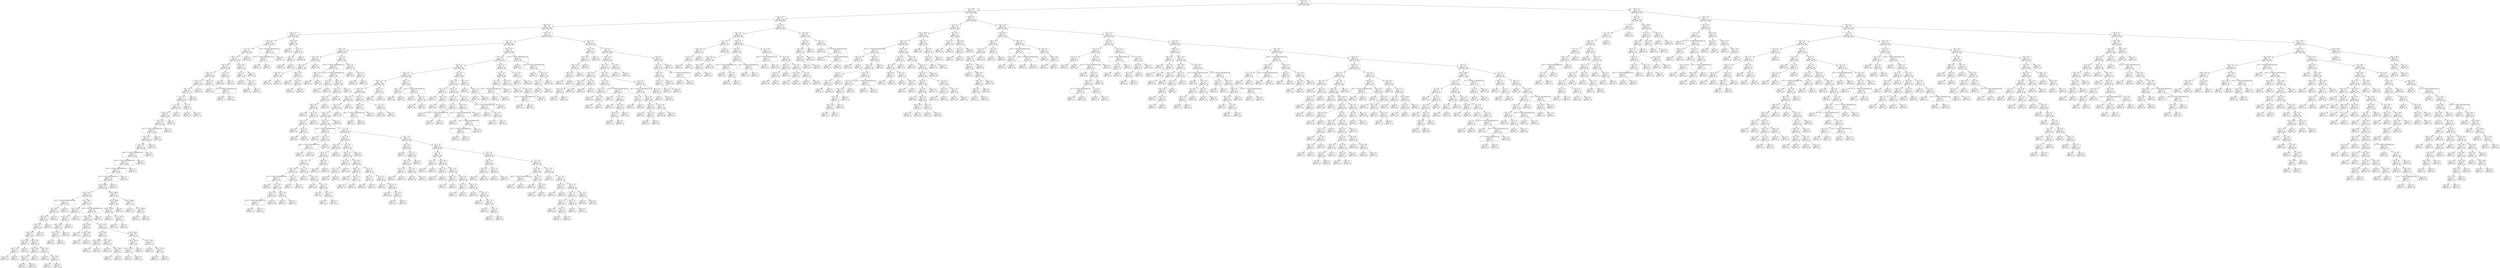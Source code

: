 digraph Tree {
node [shape=box, style="rounded", color="black", fontname=helvetica] ;
edge [fontname=helvetica] ;
0 [label="85 <= 1.6\ngini = 0.5\nsamples = 3436\nvalue = [2680, 2675]"] ;
1 [label="35 <= -0.4\ngini = 0.5\nsamples = 2140\nvalue = [1440, 1888]"] ;
0 -> 1 [labeldistance=2.5, labelangle=45, headlabel="True"] ;
2 [label="109 <= -0.4\ngini = 0.5\nsamples = 1215\nvalue = [900, 990]"] ;
1 -> 2 ;
3 [label="268 <= -6.2\ngini = 0.5\nsamples = 1057\nvalue = [809, 822]"] ;
2 -> 3 ;
4 [label="289 <= -2.3\ngini = 0.5\nsamples = 215\nvalue = [195, 129]"] ;
3 -> 4 ;
5 [label="141 <= -0.5\ngini = 0.5\nsamples = 198\nvalue = [190, 114]"] ;
4 -> 5 ;
6 [label="21 <= -1.4\ngini = 0.5\nsamples = 187\nvalue = [184, 100]"] ;
5 -> 6 ;
7 [label="367 <= -2.1\ngini = 0.5\nsamples = 178\nvalue = [165, 100]"] ;
6 -> 7 ;
8 [label="102 <= -4.0\ngini = 0.5\nsamples = 167\nvalue = [162, 85]"] ;
7 -> 8 ;
9 [label="239 <= -3.2\ngini = 0.5\nsamples = 150\nvalue = [134, 84]"] ;
8 -> 9 ;
10 [label="147 <= -4.2\ngini = 0.5\nsamples = 142\nvalue = [121, 83]"] ;
9 -> 10 ;
11 [label="68 <= -5.9\ngini = 0.5\nsamples = 139\nvalue = [121, 77]"] ;
10 -> 11 ;
12 [label="277 <= -5.7\ngini = 0.5\nsamples = 131\nvalue = [113, 77]"] ;
11 -> 12 ;
13 [label="2 <= -4.6\ngini = 0.5\nsamples = 126\nvalue = [112, 72]"] ;
12 -> 13 ;
14 [label="396 <= 13.2\ngini = 0.5\nsamples = 124\nvalue = [112, 70]"] ;
13 -> 14 ;
15 [label="157 <= -5.8\ngini = 0.5\nsamples = 123\nvalue = [112, 68]"] ;
14 -> 15 ;
16 [label="59 <= -1.7014117331926443e+38\ngini = 0.5\nsamples = 121\nvalue = [112, 66]"] ;
15 -> 16 ;
17 [label="359 <= 5.6\ngini = 0.5\nsamples = 117\nvalue = [106, 66]"] ;
16 -> 17 ;
18 [label="391 <= -0.6\ngini = 0.5\nsamples = 115\nvalue = [103, 66]"] ;
17 -> 18 ;
19 [label="380 <= -1.7014117331926443e+38\ngini = 0.5\nsamples = 113\nvalue = [103, 62]"] ;
18 -> 19 ;
20 [label="335 <= -1.7014117331926443e+38\ngini = 0.5\nsamples = 111\nvalue = [99, 62]"] ;
19 -> 20 ;
21 [label="359 <= -1.7014117331926443e+38\ngini = 0.5\nsamples = 109\nvalue = [96, 62]"] ;
20 -> 21 ;
22 [label="19 <= -1.7014117331926443e+38\ngini = 0.5\nsamples = 108\nvalue = [94, 62]"] ;
21 -> 22 ;
23 [label="rain <= 1495.0\ngini = 0.5\nsamples = 107\nvalue = [94, 60]"] ;
22 -> 23 ;
24 [label="rain <= 113.5\ngini = 0.4\nsamples = 78\nvalue = [87, 28]"] ;
23 -> 24 ;
25 [label="259 <= -1.7014117331926443e+38\ngini = 0.5\nsamples = 19\nvalue = [16, 11]"] ;
24 -> 25 ;
26 [label="rain <= 86.0\ngini = 0.5\nsamples = 18\nvalue = [15, 11]"] ;
25 -> 26 ;
27 [label="rain <= 63.5\ngini = 0.5\nsamples = 16\nvalue = [15, 9]"] ;
26 -> 27 ;
28 [label="rain <= 54.5\ngini = 0.5\nsamples = 14\nvalue = [12, 9]"] ;
27 -> 28 ;
29 [label="rain <= 17.5\ngini = 0.4\nsamples = 11\nvalue = [12, 6]"] ;
28 -> 29 ;
30 [label="rain <= 16.0\ngini = 0.3\nsamples = 4\nvalue = [5, 1]"] ;
29 -> 30 ;
31 [label="rain <= 13.5\ngini = 0.5\nsamples = 2\nvalue = [1, 1]"] ;
30 -> 31 ;
32 [label="gini = 0.0\nsamples = 1\nvalue = [1, 0]"] ;
31 -> 32 ;
33 [label="gini = 0.0\nsamples = 1\nvalue = [0, 1]"] ;
31 -> 33 ;
34 [label="gini = 0.0\nsamples = 2\nvalue = [4, 0]"] ;
30 -> 34 ;
35 [label="rain <= 35.0\ngini = 0.5\nsamples = 7\nvalue = [7, 5]"] ;
29 -> 35 ;
36 [label="rain <= 26.5\ngini = 0.4\nsamples = 4\nvalue = [2, 4]"] ;
35 -> 36 ;
37 [label="rain <= 20.5\ngini = 0.4\nsamples = 2\nvalue = [2, 1]"] ;
36 -> 37 ;
38 [label="gini = 0.0\nsamples = 1\nvalue = [0, 1]"] ;
37 -> 38 ;
39 [label="gini = 0.0\nsamples = 1\nvalue = [2, 0]"] ;
37 -> 39 ;
40 [label="gini = 0.0\nsamples = 2\nvalue = [0, 3]"] ;
36 -> 40 ;
41 [label="rain <= 38.5\ngini = 0.3\nsamples = 3\nvalue = [5, 1]"] ;
35 -> 41 ;
42 [label="gini = 0.0\nsamples = 1\nvalue = [4, 0]"] ;
41 -> 42 ;
43 [label="rain <= 43.5\ngini = 0.5\nsamples = 2\nvalue = [1, 1]"] ;
41 -> 43 ;
44 [label="gini = 0.0\nsamples = 1\nvalue = [0, 1]"] ;
43 -> 44 ;
45 [label="gini = 0.0\nsamples = 1\nvalue = [1, 0]"] ;
43 -> 45 ;
46 [label="gini = 0.0\nsamples = 3\nvalue = [0, 3]"] ;
28 -> 46 ;
47 [label="gini = 0.0\nsamples = 2\nvalue = [3, 0]"] ;
27 -> 47 ;
48 [label="gini = 0.0\nsamples = 2\nvalue = [0, 2]"] ;
26 -> 48 ;
49 [label="gini = 0.0\nsamples = 1\nvalue = [1, 0]"] ;
25 -> 49 ;
50 [label="rain <= 299.5\ngini = 0.3\nsamples = 59\nvalue = [71, 17]"] ;
24 -> 50 ;
51 [label="rain <= 178.0\ngini = 0.2\nsamples = 16\nvalue = [21, 2]"] ;
50 -> 51 ;
52 [label="rain <= 171.5\ngini = 0.3\nsamples = 7\nvalue = [7, 2]"] ;
51 -> 52 ;
53 [label="rain <= 143.0\ngini = 0.2\nsamples = 6\nvalue = [7, 1]"] ;
52 -> 53 ;
54 [label="rain <= 129.5\ngini = 0.4\nsamples = 4\nvalue = [3, 1]"] ;
53 -> 54 ;
55 [label="gini = 0.0\nsamples = 3\nvalue = [3, 0]"] ;
54 -> 55 ;
56 [label="gini = 0.0\nsamples = 1\nvalue = [0, 1]"] ;
54 -> 56 ;
57 [label="gini = 0.0\nsamples = 2\nvalue = [4, 0]"] ;
53 -> 57 ;
58 [label="gini = 0.0\nsamples = 1\nvalue = [0, 1]"] ;
52 -> 58 ;
59 [label="gini = 0.0\nsamples = 9\nvalue = [14, 0]"] ;
51 -> 59 ;
60 [label="258 <= -1.7014117331926443e+38\ngini = 0.4\nsamples = 43\nvalue = [50, 15]"] ;
50 -> 60 ;
61 [label="rain <= 375.0\ngini = 0.4\nsamples = 42\nvalue = [49, 15]"] ;
60 -> 61 ;
62 [label="rain <= 343.5\ngini = 0.2\nsamples = 5\nvalue = [1, 6]"] ;
61 -> 62 ;
63 [label="gini = 0.0\nsamples = 2\nvalue = [0, 4]"] ;
62 -> 63 ;
64 [label="rain <= 349.0\ngini = 0.4\nsamples = 3\nvalue = [1, 2]"] ;
62 -> 64 ;
65 [label="gini = 0.0\nsamples = 1\nvalue = [1, 0]"] ;
64 -> 65 ;
66 [label="gini = 0.0\nsamples = 2\nvalue = [0, 2]"] ;
64 -> 66 ;
67 [label="rain <= 977.0\ngini = 0.3\nsamples = 37\nvalue = [48, 9]"] ;
61 -> 67 ;
68 [label="rain <= 429.0\ngini = 0.1\nsamples = 25\nvalue = [34, 3]"] ;
67 -> 68 ;
69 [label="rain <= 404.5\ngini = 0.4\nsamples = 5\nvalue = [6, 2]"] ;
68 -> 69 ;
70 [label="gini = 0.0\nsamples = 3\nvalue = [6, 0]"] ;
69 -> 70 ;
71 [label="gini = 0.0\nsamples = 2\nvalue = [0, 2]"] ;
69 -> 71 ;
72 [label="rain <= 792.5\ngini = 0.1\nsamples = 20\nvalue = [28, 1]"] ;
68 -> 72 ;
73 [label="gini = 0.0\nsamples = 15\nvalue = [22, 0]"] ;
72 -> 73 ;
74 [label="rain <= 819.5\ngini = 0.2\nsamples = 5\nvalue = [6, 1]"] ;
72 -> 74 ;
75 [label="gini = 0.0\nsamples = 1\nvalue = [0, 1]"] ;
74 -> 75 ;
76 [label="gini = 0.0\nsamples = 4\nvalue = [6, 0]"] ;
74 -> 76 ;
77 [label="rain <= 1201.5\ngini = 0.4\nsamples = 12\nvalue = [14, 6]"] ;
67 -> 77 ;
78 [label="rain <= 1146.5\ngini = 0.3\nsamples = 4\nvalue = [1, 5]"] ;
77 -> 78 ;
79 [label="rain <= 1051.5\ngini = 0.4\nsamples = 3\nvalue = [1, 2]"] ;
78 -> 79 ;
80 [label="gini = 0.0\nsamples = 2\nvalue = [0, 2]"] ;
79 -> 80 ;
81 [label="gini = 0.0\nsamples = 1\nvalue = [1, 0]"] ;
79 -> 81 ;
82 [label="gini = 0.0\nsamples = 1\nvalue = [0, 3]"] ;
78 -> 82 ;
83 [label="rain <= 1405.5\ngini = 0.1\nsamples = 8\nvalue = [13, 1]"] ;
77 -> 83 ;
84 [label="gini = 0.0\nsamples = 6\nvalue = [9, 0]"] ;
83 -> 84 ;
85 [label="rain <= 1457.0\ngini = 0.3\nsamples = 2\nvalue = [4, 1]"] ;
83 -> 85 ;
86 [label="gini = 0.0\nsamples = 1\nvalue = [0, 1]"] ;
85 -> 86 ;
87 [label="gini = 0.0\nsamples = 1\nvalue = [4, 0]"] ;
85 -> 87 ;
88 [label="gini = 0.0\nsamples = 1\nvalue = [1, 0]"] ;
60 -> 88 ;
89 [label="rain <= 2300.5\ngini = 0.3\nsamples = 29\nvalue = [7, 32]"] ;
23 -> 89 ;
90 [label="rain <= 1929.0\ngini = 0.4\nsamples = 12\nvalue = [5, 10]"] ;
89 -> 90 ;
91 [label="rain <= 1718.5\ngini = 0.3\nsamples = 9\nvalue = [2, 10]"] ;
90 -> 91 ;
92 [label="gini = 0.0\nsamples = 5\nvalue = [0, 7]"] ;
91 -> 92 ;
93 [label="rain <= 1777.5\ngini = 0.5\nsamples = 4\nvalue = [2, 3]"] ;
91 -> 93 ;
94 [label="gini = 0.0\nsamples = 2\nvalue = [2, 0]"] ;
93 -> 94 ;
95 [label="gini = 0.0\nsamples = 2\nvalue = [0, 3]"] ;
93 -> 95 ;
96 [label="gini = 0.0\nsamples = 3\nvalue = [3, 0]"] ;
90 -> 96 ;
97 [label="rain <= 4090.0\ngini = 0.2\nsamples = 17\nvalue = [2, 22]"] ;
89 -> 97 ;
98 [label="gini = 0.0\nsamples = 12\nvalue = [0, 16]"] ;
97 -> 98 ;
99 [label="rain <= 4425.0\ngini = 0.4\nsamples = 5\nvalue = [2, 6]"] ;
97 -> 99 ;
100 [label="gini = 0.0\nsamples = 1\nvalue = [2, 0]"] ;
99 -> 100 ;
101 [label="gini = 0.0\nsamples = 4\nvalue = [0, 6]"] ;
99 -> 101 ;
102 [label="gini = 0.0\nsamples = 1\nvalue = [0, 2]"] ;
22 -> 102 ;
103 [label="gini = 0.0\nsamples = 1\nvalue = [2, 0]"] ;
21 -> 103 ;
104 [label="gini = 0.0\nsamples = 2\nvalue = [3, 0]"] ;
20 -> 104 ;
105 [label="gini = 0.0\nsamples = 2\nvalue = [4, 0]"] ;
19 -> 105 ;
106 [label="gini = 0.0\nsamples = 2\nvalue = [0, 4]"] ;
18 -> 106 ;
107 [label="gini = 0.0\nsamples = 2\nvalue = [3, 0]"] ;
17 -> 107 ;
108 [label="gini = 0.0\nsamples = 4\nvalue = [6, 0]"] ;
16 -> 108 ;
109 [label="gini = 0.0\nsamples = 2\nvalue = [0, 2]"] ;
15 -> 109 ;
110 [label="gini = 0.0\nsamples = 1\nvalue = [0, 2]"] ;
14 -> 110 ;
111 [label="gini = 0.0\nsamples = 2\nvalue = [0, 2]"] ;
13 -> 111 ;
112 [label="3 <= -5.3\ngini = 0.3\nsamples = 5\nvalue = [1, 5]"] ;
12 -> 112 ;
113 [label="gini = 0.0\nsamples = 4\nvalue = [0, 5]"] ;
112 -> 113 ;
114 [label="gini = 0.0\nsamples = 1\nvalue = [1, 0]"] ;
112 -> 114 ;
115 [label="gini = 0.0\nsamples = 8\nvalue = [8, 0]"] ;
11 -> 115 ;
116 [label="gini = 0.0\nsamples = 3\nvalue = [0, 6]"] ;
10 -> 116 ;
117 [label="389 <= -1.4\ngini = 0.1\nsamples = 8\nvalue = [13, 1]"] ;
9 -> 117 ;
118 [label="gini = 0.0\nsamples = 6\nvalue = [12, 0]"] ;
117 -> 118 ;
119 [label="352 <= -1.7014117331926443e+38\ngini = 0.5\nsamples = 2\nvalue = [1, 1]"] ;
117 -> 119 ;
120 [label="gini = 0.0\nsamples = 1\nvalue = [0, 1]"] ;
119 -> 120 ;
121 [label="gini = 0.0\nsamples = 1\nvalue = [1, 0]"] ;
119 -> 121 ;
122 [label="81 <= -3.0\ngini = 0.1\nsamples = 17\nvalue = [28, 1]"] ;
8 -> 122 ;
123 [label="gini = 0.0\nsamples = 16\nvalue = [28, 0]"] ;
122 -> 123 ;
124 [label="gini = 0.0\nsamples = 1\nvalue = [0, 1]"] ;
122 -> 124 ;
125 [label="353 <= 14.1\ngini = 0.3\nsamples = 11\nvalue = [3, 15]"] ;
7 -> 125 ;
126 [label="47 <= -1.3\ngini = 0.1\nsamples = 10\nvalue = [1, 15]"] ;
125 -> 126 ;
127 [label="gini = 0.0\nsamples = 8\nvalue = [0, 14]"] ;
126 -> 127 ;
128 [label="70 <= -1.1\ngini = 0.5\nsamples = 2\nvalue = [1, 1]"] ;
126 -> 128 ;
129 [label="gini = 0.0\nsamples = 1\nvalue = [1, 0]"] ;
128 -> 129 ;
130 [label="gini = 0.0\nsamples = 1\nvalue = [0, 1]"] ;
128 -> 130 ;
131 [label="gini = 0.0\nsamples = 1\nvalue = [2, 0]"] ;
125 -> 131 ;
132 [label="gini = 0.0\nsamples = 9\nvalue = [19, 0]"] ;
6 -> 132 ;
133 [label="26 <= -1.7014117331926443e+38\ngini = 0.4\nsamples = 11\nvalue = [6, 14]"] ;
5 -> 133 ;
134 [label="352 <= -1.7014117331926443e+38\ngini = 0.2\nsamples = 4\nvalue = [6, 1]"] ;
133 -> 134 ;
135 [label="gini = 0.0\nsamples = 3\nvalue = [6, 0]"] ;
134 -> 135 ;
136 [label="gini = 0.0\nsamples = 1\nvalue = [0, 1]"] ;
134 -> 136 ;
137 [label="gini = 0.0\nsamples = 7\nvalue = [0, 13]"] ;
133 -> 137 ;
138 [label="379 <= -2.8\ngini = 0.4\nsamples = 17\nvalue = [5, 15]"] ;
4 -> 138 ;
139 [label="gini = 0.0\nsamples = 3\nvalue = [3, 0]"] ;
138 -> 139 ;
140 [label="7 <= -2.3\ngini = 0.2\nsamples = 14\nvalue = [2, 15]"] ;
138 -> 140 ;
141 [label="9 <= -2.0\ngini = 0.4\nsamples = 5\nvalue = [2, 5]"] ;
140 -> 141 ;
142 [label="gini = 0.0\nsamples = 3\nvalue = [0, 5]"] ;
141 -> 142 ;
143 [label="gini = 0.0\nsamples = 2\nvalue = [2, 0]"] ;
141 -> 143 ;
144 [label="gini = 0.0\nsamples = 9\nvalue = [0, 10]"] ;
140 -> 144 ;
145 [label="175 <= -0.8\ngini = 0.5\nsamples = 842\nvalue = [614, 693]"] ;
3 -> 145 ;
146 [label="34 <= -5.1\ngini = 0.5\nsamples = 669\nvalue = [465, 587]"] ;
145 -> 146 ;
147 [label="218 <= -5.9\ngini = 0.4\nsamples = 108\nvalue = [50, 117]"] ;
146 -> 147 ;
148 [label="95 <= -5.9\ngini = 0.5\nsamples = 28\nvalue = [26, 20]"] ;
147 -> 148 ;
149 [label="222 <= -4.4\ngini = 0.5\nsamples = 18\nvalue = [11, 20]"] ;
148 -> 149 ;
150 [label="352 <= 0.2\ngini = 0.1\nsamples = 10\nvalue = [1, 15]"] ;
149 -> 150 ;
151 [label="gini = 0.0\nsamples = 9\nvalue = [0, 15]"] ;
150 -> 151 ;
152 [label="gini = 0.0\nsamples = 1\nvalue = [1, 0]"] ;
150 -> 152 ;
153 [label="168 <= -3.3\ngini = 0.4\nsamples = 8\nvalue = [10, 5]"] ;
149 -> 153 ;
154 [label="gini = 0.0\nsamples = 5\nvalue = [8, 0]"] ;
153 -> 154 ;
155 [label="184 <= 0.7\ngini = 0.4\nsamples = 3\nvalue = [2, 5]"] ;
153 -> 155 ;
156 [label="gini = 0.0\nsamples = 2\nvalue = [0, 5]"] ;
155 -> 156 ;
157 [label="gini = 0.0\nsamples = 1\nvalue = [2, 0]"] ;
155 -> 157 ;
158 [label="gini = 0.0\nsamples = 10\nvalue = [15, 0]"] ;
148 -> 158 ;
159 [label="12 <= -2.0\ngini = 0.3\nsamples = 80\nvalue = [24, 97]"] ;
147 -> 159 ;
160 [label="279 <= -1.7014117331926443e+38\ngini = 0.2\nsamples = 67\nvalue = [14, 85]"] ;
159 -> 160 ;
161 [label="188 <= -5.5\ngini = 0.5\nsamples = 4\nvalue = [3, 2]"] ;
160 -> 161 ;
162 [label="gini = 0.0\nsamples = 2\nvalue = [0, 2]"] ;
161 -> 162 ;
163 [label="gini = 0.0\nsamples = 2\nvalue = [3, 0]"] ;
161 -> 163 ;
164 [label="161 <= -1.7014117331926443e+38\ngini = 0.2\nsamples = 63\nvalue = [11, 83]"] ;
160 -> 164 ;
165 [label="9 <= -5.5\ngini = 0.5\nsamples = 7\nvalue = [4, 5]"] ;
164 -> 165 ;
166 [label="gini = 0.0\nsamples = 4\nvalue = [0, 5]"] ;
165 -> 166 ;
167 [label="gini = 0.0\nsamples = 3\nvalue = [4, 0]"] ;
165 -> 167 ;
168 [label="196 <= -0.2\ngini = 0.2\nsamples = 56\nvalue = [7, 78]"] ;
164 -> 168 ;
169 [label="275 <= -5.3\ngini = 0.1\nsamples = 55\nvalue = [6, 78]"] ;
168 -> 169 ;
170 [label="58 <= -4.8\ngini = 0.3\nsamples = 24\nvalue = [6, 32]"] ;
169 -> 170 ;
171 [label="340 <= -6.2\ngini = 0.2\nsamples = 21\nvalue = [3, 32]"] ;
170 -> 171 ;
172 [label="gini = 0.0\nsamples = 1\nvalue = [1, 0]"] ;
171 -> 172 ;
173 [label="232 <= -5.6\ngini = 0.1\nsamples = 20\nvalue = [2, 32]"] ;
171 -> 173 ;
174 [label="163 <= -6.1\ngini = 0.2\nsamples = 8\nvalue = [2, 13]"] ;
173 -> 174 ;
175 [label="gini = 0.0\nsamples = 1\nvalue = [1, 0]"] ;
174 -> 175 ;
176 [label="38 <= -5.3\ngini = 0.1\nsamples = 7\nvalue = [1, 13]"] ;
174 -> 176 ;
177 [label="gini = 0.0\nsamples = 6\nvalue = [0, 13]"] ;
176 -> 177 ;
178 [label="gini = 0.0\nsamples = 1\nvalue = [1, 0]"] ;
176 -> 178 ;
179 [label="gini = 0.0\nsamples = 12\nvalue = [0, 19]"] ;
173 -> 179 ;
180 [label="gini = 0.0\nsamples = 3\nvalue = [3, 0]"] ;
170 -> 180 ;
181 [label="gini = 0.0\nsamples = 31\nvalue = [0, 46]"] ;
169 -> 181 ;
182 [label="gini = 0.0\nsamples = 1\nvalue = [1, 0]"] ;
168 -> 182 ;
183 [label="99 <= -1.2\ngini = 0.5\nsamples = 13\nvalue = [10, 12]"] ;
159 -> 183 ;
184 [label="gini = 0.0\nsamples = 4\nvalue = [8, 0]"] ;
183 -> 184 ;
185 [label="353 <= 1.3\ngini = 0.2\nsamples = 9\nvalue = [2, 12]"] ;
183 -> 185 ;
186 [label="gini = 0.0\nsamples = 8\nvalue = [0, 12]"] ;
185 -> 186 ;
187 [label="gini = 0.0\nsamples = 1\nvalue = [2, 0]"] ;
185 -> 187 ;
188 [label="387 <= -0.4\ngini = 0.5\nsamples = 561\nvalue = [415, 470]"] ;
146 -> 188 ;
189 [label="94 <= -1.1\ngini = 0.5\nsamples = 533\nvalue = [408, 427]"] ;
188 -> 189 ;
190 [label="49 <= -1.3\ngini = 0.5\nsamples = 477\nvalue = [384, 368]"] ;
189 -> 190 ;
191 [label="226 <= -1.4\ngini = 0.5\nsamples = 394\nvalue = [282, 320]"] ;
190 -> 191 ;
192 [label="140 <= -1.2\ngini = 0.5\nsamples = 366\nvalue = [276, 278]"] ;
191 -> 192 ;
193 [label="338 <= -1.4\ngini = 0.5\nsamples = 357\nvalue = [274, 260]"] ;
192 -> 193 ;
194 [label="278 <= -1.3\ngini = 0.5\nsamples = 332\nvalue = [243, 254]"] ;
193 -> 194 ;
195 [label="297 <= -1.4\ngini = 0.5\nsamples = 323\nvalue = [233, 254]"] ;
194 -> 195 ;
196 [label="370 <= -1.3\ngini = 0.5\nsamples = 313\nvalue = [233, 240]"] ;
195 -> 196 ;
197 [label="162 <= -5.7\ngini = 0.5\nsamples = 307\nvalue = [222, 240]"] ;
196 -> 197 ;
198 [label="229 <= -1.7014117331926443e+38\ngini = 0.3\nsamples = 20\nvalue = [4, 23]"] ;
197 -> 198 ;
199 [label="gini = 0.0\nsamples = 2\nvalue = [2, 0]"] ;
198 -> 199 ;
200 [label="192 <= -1.5\ngini = 0.1\nsamples = 18\nvalue = [2, 23]"] ;
198 -> 200 ;
201 [label="288 <= -1.7014117331926443e+38\ngini = 0.1\nsamples = 17\nvalue = [1, 23]"] ;
200 -> 201 ;
202 [label="gini = 0.0\nsamples = 1\nvalue = [1, 0]"] ;
201 -> 202 ;
203 [label="gini = 0.0\nsamples = 16\nvalue = [0, 23]"] ;
201 -> 203 ;
204 [label="gini = 0.0\nsamples = 1\nvalue = [1, 0]"] ;
200 -> 204 ;
205 [label="7 <= -3.8\ngini = 0.5\nsamples = 287\nvalue = [218, 217]"] ;
197 -> 205 ;
206 [label="99 <= -4.4\ngini = 0.5\nsamples = 131\nvalue = [125, 87]"] ;
205 -> 206 ;
207 [label="59 <= -4.4\ngini = 0.5\nsamples = 70\nvalue = [54, 59]"] ;
206 -> 207 ;
208 [label="272 <= -4.3\ngini = 0.5\nsamples = 61\nvalue = [54, 43]"] ;
207 -> 208 ;
209 [label="314 <= -4.7\ngini = 0.5\nsamples = 53\nvalue = [52, 31]"] ;
208 -> 209 ;
210 [label="381 <= -4.8\ngini = 0.5\nsamples = 32\nvalue = [21, 27]"] ;
209 -> 210 ;
211 [label="131 <= -1.7014117331926443e+38\ngini = 0.4\nsamples = 26\nvalue = [11, 26]"] ;
210 -> 211 ;
212 [label="gini = 0.0\nsamples = 3\nvalue = [6, 0]"] ;
211 -> 212 ;
213 [label="191 <= -4.8\ngini = 0.3\nsamples = 23\nvalue = [5, 26]"] ;
211 -> 213 ;
214 [label="195 <= -5.0\ngini = 0.1\nsamples = 18\nvalue = [1, 24]"] ;
213 -> 214 ;
215 [label="346 <= -1.7014117331926443e+38\ngini = 0.5\nsamples = 2\nvalue = [1, 1]"] ;
214 -> 215 ;
216 [label="gini = 0.0\nsamples = 1\nvalue = [0, 1]"] ;
215 -> 216 ;
217 [label="gini = 0.0\nsamples = 1\nvalue = [1, 0]"] ;
215 -> 217 ;
218 [label="gini = 0.0\nsamples = 16\nvalue = [0, 23]"] ;
214 -> 218 ;
219 [label="183 <= -4.9\ngini = 0.4\nsamples = 5\nvalue = [4, 2]"] ;
213 -> 219 ;
220 [label="gini = 0.0\nsamples = 2\nvalue = [0, 2]"] ;
219 -> 220 ;
221 [label="gini = 0.0\nsamples = 3\nvalue = [4, 0]"] ;
219 -> 221 ;
222 [label="359 <= -5.2\ngini = 0.2\nsamples = 6\nvalue = [10, 1]"] ;
210 -> 222 ;
223 [label="gini = 0.0\nsamples = 1\nvalue = [0, 1]"] ;
222 -> 223 ;
224 [label="gini = 0.0\nsamples = 5\nvalue = [10, 0]"] ;
222 -> 224 ;
225 [label="161 <= -5.1\ngini = 0.2\nsamples = 21\nvalue = [31, 4]"] ;
209 -> 225 ;
226 [label="gini = 0.0\nsamples = 1\nvalue = [0, 1]"] ;
225 -> 226 ;
227 [label="204 <= -4.6\ngini = 0.2\nsamples = 20\nvalue = [31, 3]"] ;
225 -> 227 ;
228 [label="gini = 0.0\nsamples = 10\nvalue = [20, 0]"] ;
227 -> 228 ;
229 [label="115 <= -4.7\ngini = 0.3\nsamples = 10\nvalue = [11, 3]"] ;
227 -> 229 ;
230 [label="gini = 0.0\nsamples = 2\nvalue = [0, 2]"] ;
229 -> 230 ;
231 [label="183 <= -4.6\ngini = 0.2\nsamples = 8\nvalue = [11, 1]"] ;
229 -> 231 ;
232 [label="gini = 0.0\nsamples = 1\nvalue = [0, 1]"] ;
231 -> 232 ;
233 [label="gini = 0.0\nsamples = 7\nvalue = [11, 0]"] ;
231 -> 233 ;
234 [label="384 <= -3.6\ngini = 0.2\nsamples = 8\nvalue = [2, 12]"] ;
208 -> 234 ;
235 [label="gini = 0.0\nsamples = 6\nvalue = [0, 12]"] ;
234 -> 235 ;
236 [label="gini = 0.0\nsamples = 2\nvalue = [2, 0]"] ;
234 -> 236 ;
237 [label="gini = 0.0\nsamples = 9\nvalue = [0, 16]"] ;
207 -> 237 ;
238 [label="31 <= -2.9\ngini = 0.4\nsamples = 61\nvalue = [71, 28]"] ;
206 -> 238 ;
239 [label="150 <= -4.1\ngini = 0.4\nsamples = 58\nvalue = [71, 23]"] ;
238 -> 239 ;
240 [label="197 <= -4.8\ngini = 0.1\nsamples = 20\nvalue = [33, 2]"] ;
239 -> 240 ;
241 [label="217 <= -4.4\ngini = 0.5\nsamples = 3\nvalue = [2, 2]"] ;
240 -> 241 ;
242 [label="gini = 0.0\nsamples = 1\nvalue = [0, 2]"] ;
241 -> 242 ;
243 [label="gini = 0.0\nsamples = 2\nvalue = [2, 0]"] ;
241 -> 243 ;
244 [label="gini = 0.0\nsamples = 17\nvalue = [31, 0]"] ;
240 -> 244 ;
245 [label="217 <= -3.9\ngini = 0.5\nsamples = 38\nvalue = [38, 21]"] ;
239 -> 245 ;
246 [label="324 <= -4.1\ngini = 0.4\nsamples = 15\nvalue = [6, 17]"] ;
245 -> 246 ;
247 [label="gini = 0.0\nsamples = 4\nvalue = [5, 0]"] ;
246 -> 247 ;
248 [label="304 <= -3.6\ngini = 0.1\nsamples = 11\nvalue = [1, 17]"] ;
246 -> 248 ;
249 [label="gini = 0.0\nsamples = 10\nvalue = [0, 17]"] ;
248 -> 249 ;
250 [label="gini = 0.0\nsamples = 1\nvalue = [1, 0]"] ;
248 -> 250 ;
251 [label="44 <= -4.5\ngini = 0.2\nsamples = 23\nvalue = [32, 4]"] ;
245 -> 251 ;
252 [label="294 <= -2.7\ngini = 0.5\nsamples = 3\nvalue = [2, 2]"] ;
251 -> 252 ;
253 [label="gini = 0.0\nsamples = 2\nvalue = [0, 2]"] ;
252 -> 253 ;
254 [label="gini = 0.0\nsamples = 1\nvalue = [2, 0]"] ;
252 -> 254 ;
255 [label="95 <= -3.9\ngini = 0.1\nsamples = 20\nvalue = [30, 2]"] ;
251 -> 255 ;
256 [label="gini = 0.0\nsamples = 1\nvalue = [0, 1]"] ;
255 -> 256 ;
257 [label="195 <= -3.2\ngini = 0.1\nsamples = 19\nvalue = [30, 1]"] ;
255 -> 257 ;
258 [label="gini = 0.0\nsamples = 17\nvalue = [28, 0]"] ;
257 -> 258 ;
259 [label="370 <= -3.3\ngini = 0.4\nsamples = 2\nvalue = [2, 1]"] ;
257 -> 259 ;
260 [label="gini = 0.0\nsamples = 1\nvalue = [0, 1]"] ;
259 -> 260 ;
261 [label="gini = 0.0\nsamples = 1\nvalue = [2, 0]"] ;
259 -> 261 ;
262 [label="gini = 0.0\nsamples = 3\nvalue = [0, 5]"] ;
238 -> 262 ;
263 [label="363 <= -3.9\ngini = 0.5\nsamples = 156\nvalue = [93, 130]"] ;
205 -> 263 ;
264 [label="352 <= -5.2\ngini = 0.3\nsamples = 32\nvalue = [8, 40]"] ;
263 -> 264 ;
265 [label="gini = 0.0\nsamples = 3\nvalue = [3, 0]"] ;
264 -> 265 ;
266 [label="16 <= -1.1\ngini = 0.2\nsamples = 29\nvalue = [5, 40]"] ;
264 -> 266 ;
267 [label="165 <= -3.9\ngini = 0.2\nsamples = 28\nvalue = [4, 40]"] ;
266 -> 267 ;
268 [label="231 <= -4.2\ngini = 0.5\nsamples = 5\nvalue = [3, 2]"] ;
267 -> 268 ;
269 [label="gini = 0.0\nsamples = 2\nvalue = [0, 2]"] ;
268 -> 269 ;
270 [label="gini = 0.0\nsamples = 3\nvalue = [3, 0]"] ;
268 -> 270 ;
271 [label="95 <= -1.4\ngini = 0.0\nsamples = 23\nvalue = [1, 38]"] ;
267 -> 271 ;
272 [label="gini = 0.0\nsamples = 22\nvalue = [0, 38]"] ;
271 -> 272 ;
273 [label="gini = 0.0\nsamples = 1\nvalue = [1, 0]"] ;
271 -> 273 ;
274 [label="gini = 0.0\nsamples = 1\nvalue = [1, 0]"] ;
266 -> 274 ;
275 [label="49 <= -2.5\ngini = 0.5\nsamples = 124\nvalue = [85, 90]"] ;
263 -> 275 ;
276 [label="6 <= -3.5\ngini = 0.4\nsamples = 36\nvalue = [15, 34]"] ;
275 -> 276 ;
277 [label="83 <= -3.7\ngini = 0.3\nsamples = 6\nvalue = [7, 2]"] ;
276 -> 277 ;
278 [label="gini = 0.0\nsamples = 1\nvalue = [0, 2]"] ;
277 -> 278 ;
279 [label="gini = 0.0\nsamples = 5\nvalue = [7, 0]"] ;
277 -> 279 ;
280 [label="rain <= 45.0\ngini = 0.3\nsamples = 30\nvalue = [8, 32]"] ;
276 -> 280 ;
281 [label="296 <= -3.2\ngini = 0.5\nsamples = 5\nvalue = [3, 2]"] ;
280 -> 281 ;
282 [label="gini = 0.0\nsamples = 2\nvalue = [0, 2]"] ;
281 -> 282 ;
283 [label="gini = 0.0\nsamples = 3\nvalue = [3, 0]"] ;
281 -> 283 ;
284 [label="187 <= -3.7\ngini = 0.2\nsamples = 25\nvalue = [5, 30]"] ;
280 -> 284 ;
285 [label="189 <= -3.7\ngini = 0.4\nsamples = 3\nvalue = [2, 1]"] ;
284 -> 285 ;
286 [label="gini = 0.0\nsamples = 1\nvalue = [0, 1]"] ;
285 -> 286 ;
287 [label="gini = 0.0\nsamples = 2\nvalue = [2, 0]"] ;
285 -> 287 ;
288 [label="301 <= -3.6\ngini = 0.2\nsamples = 22\nvalue = [3, 29]"] ;
284 -> 288 ;
289 [label="102 <= -3.5\ngini = 0.5\nsamples = 2\nvalue = [1, 1]"] ;
288 -> 289 ;
290 [label="gini = 0.0\nsamples = 1\nvalue = [1, 0]"] ;
289 -> 290 ;
291 [label="gini = 0.0\nsamples = 1\nvalue = [0, 1]"] ;
289 -> 291 ;
292 [label="199 <= -3.2\ngini = 0.1\nsamples = 20\nvalue = [2, 28]"] ;
288 -> 292 ;
293 [label="gini = 0.0\nsamples = 9\nvalue = [0, 16]"] ;
292 -> 293 ;
294 [label="15 <= -3.2\ngini = 0.2\nsamples = 11\nvalue = [2, 12]"] ;
292 -> 294 ;
295 [label="gini = 0.0\nsamples = 1\nvalue = [1, 0]"] ;
294 -> 295 ;
296 [label="39 <= -1.9\ngini = 0.1\nsamples = 10\nvalue = [1, 12]"] ;
294 -> 296 ;
297 [label="gini = 0.0\nsamples = 7\nvalue = [0, 9]"] ;
296 -> 297 ;
298 [label="12 <= -2.3\ngini = 0.4\nsamples = 3\nvalue = [1, 3]"] ;
296 -> 298 ;
299 [label="gini = 0.0\nsamples = 1\nvalue = [1, 0]"] ;
298 -> 299 ;
300 [label="gini = 0.0\nsamples = 2\nvalue = [0, 3]"] ;
298 -> 300 ;
301 [label="273 <= -2.2\ngini = 0.5\nsamples = 88\nvalue = [70, 56]"] ;
275 -> 301 ;
302 [label="196 <= -2.2\ngini = 0.3\nsamples = 22\nvalue = [28, 6]"] ;
301 -> 302 ;
303 [label="39 <= -2.6\ngini = 0.1\nsamples = 13\nvalue = [23, 1]"] ;
302 -> 303 ;
304 [label="gini = 0.0\nsamples = 1\nvalue = [0, 1]"] ;
303 -> 304 ;
305 [label="gini = 0.0\nsamples = 12\nvalue = [23, 0]"] ;
303 -> 305 ;
306 [label="274 <= -2.2\ngini = 0.5\nsamples = 9\nvalue = [5, 5]"] ;
302 -> 306 ;
307 [label="gini = 0.0\nsamples = 5\nvalue = [0, 5]"] ;
306 -> 307 ;
308 [label="gini = 0.0\nsamples = 4\nvalue = [5, 0]"] ;
306 -> 308 ;
309 [label="137 <= -2.0\ngini = 0.5\nsamples = 66\nvalue = [42, 50]"] ;
301 -> 309 ;
310 [label="155 <= -2.4\ngini = 0.4\nsamples = 24\nvalue = [9, 28]"] ;
309 -> 310 ;
311 [label="200 <= -1.7014117331926443e+38\ngini = 0.2\nsamples = 4\nvalue = [6, 1]"] ;
310 -> 311 ;
312 [label="gini = 0.0\nsamples = 1\nvalue = [0, 1]"] ;
311 -> 312 ;
313 [label="gini = 0.0\nsamples = 3\nvalue = [6, 0]"] ;
311 -> 313 ;
314 [label="116 <= -2.0\ngini = 0.2\nsamples = 20\nvalue = [3, 27]"] ;
310 -> 314 ;
315 [label="gini = 0.0\nsamples = 15\nvalue = [0, 24]"] ;
314 -> 315 ;
316 [label="254 <= -1.8\ngini = 0.5\nsamples = 5\nvalue = [3, 3]"] ;
314 -> 316 ;
317 [label="gini = 0.0\nsamples = 2\nvalue = [0, 3]"] ;
316 -> 317 ;
318 [label="gini = 0.0\nsamples = 3\nvalue = [3, 0]"] ;
316 -> 318 ;
319 [label="173 <= -1.9\ngini = 0.5\nsamples = 42\nvalue = [33, 22]"] ;
309 -> 319 ;
320 [label="gini = 0.0\nsamples = 9\nvalue = [12, 0]"] ;
319 -> 320 ;
321 [label="77 <= -1.8\ngini = 0.5\nsamples = 33\nvalue = [21, 22]"] ;
319 -> 321 ;
322 [label="392 <= -1.5\ngini = 0.2\nsamples = 8\nvalue = [1, 9]"] ;
321 -> 322 ;
323 [label="gini = 0.0\nsamples = 7\nvalue = [0, 9]"] ;
322 -> 323 ;
324 [label="gini = 0.0\nsamples = 1\nvalue = [1, 0]"] ;
322 -> 324 ;
325 [label="132 <= -1.6\ngini = 0.5\nsamples = 25\nvalue = [20, 13]"] ;
321 -> 325 ;
326 [label="120 <= -1.7\ngini = 0.3\nsamples = 17\nvalue = [18, 4]"] ;
325 -> 326 ;
327 [label="101 <= -1.7\ngini = 0.1\nsamples = 13\nvalue = [17, 1]"] ;
326 -> 327 ;
328 [label="gini = 0.0\nsamples = 11\nvalue = [15, 0]"] ;
327 -> 328 ;
329 [label="218 <= -1.7\ngini = 0.4\nsamples = 2\nvalue = [2, 1]"] ;
327 -> 329 ;
330 [label="gini = 0.0\nsamples = 1\nvalue = [0, 1]"] ;
329 -> 330 ;
331 [label="gini = 0.0\nsamples = 1\nvalue = [2, 0]"] ;
329 -> 331 ;
332 [label="352 <= -1.7\ngini = 0.4\nsamples = 4\nvalue = [1, 3]"] ;
326 -> 332 ;
333 [label="gini = 0.0\nsamples = 3\nvalue = [0, 3]"] ;
332 -> 333 ;
334 [label="gini = 0.0\nsamples = 1\nvalue = [1, 0]"] ;
332 -> 334 ;
335 [label="191 <= -1.5\ngini = 0.3\nsamples = 8\nvalue = [2, 9]"] ;
325 -> 335 ;
336 [label="gini = 0.0\nsamples = 6\nvalue = [0, 9]"] ;
335 -> 336 ;
337 [label="gini = 0.0\nsamples = 2\nvalue = [2, 0]"] ;
335 -> 337 ;
338 [label="gini = 0.0\nsamples = 6\nvalue = [11, 0]"] ;
196 -> 338 ;
339 [label="gini = 0.0\nsamples = 10\nvalue = [0, 14]"] ;
195 -> 339 ;
340 [label="gini = 0.0\nsamples = 9\nvalue = [10, 0]"] ;
194 -> 340 ;
341 [label="239 <= -1.7\ngini = 0.3\nsamples = 25\nvalue = [31, 6]"] ;
193 -> 341 ;
342 [label="268 <= -1.6\ngini = 0.5\nsamples = 7\nvalue = [3, 5]"] ;
341 -> 342 ;
343 [label="296 <= -1.7014117331926443e+38\ngini = 0.4\nsamples = 4\nvalue = [3, 1]"] ;
342 -> 343 ;
344 [label="gini = 0.0\nsamples = 1\nvalue = [0, 1]"] ;
343 -> 344 ;
345 [label="gini = 0.0\nsamples = 3\nvalue = [3, 0]"] ;
343 -> 345 ;
346 [label="gini = 0.0\nsamples = 3\nvalue = [0, 4]"] ;
342 -> 346 ;
347 [label="1 <= -0.5\ngini = 0.1\nsamples = 18\nvalue = [28, 1]"] ;
341 -> 347 ;
348 [label="gini = 0.0\nsamples = 17\nvalue = [28, 0]"] ;
347 -> 348 ;
349 [label="gini = 0.0\nsamples = 1\nvalue = [0, 1]"] ;
347 -> 349 ;
350 [label="342 <= -1.7\ngini = 0.2\nsamples = 9\nvalue = [2, 18]"] ;
192 -> 350 ;
351 [label="gini = 0.0\nsamples = 2\nvalue = [2, 0]"] ;
350 -> 351 ;
352 [label="gini = 0.0\nsamples = 7\nvalue = [0, 18]"] ;
350 -> 352 ;
353 [label="208 <= -1.5\ngini = 0.2\nsamples = 28\nvalue = [6, 42]"] ;
191 -> 353 ;
354 [label="201 <= -1.4\ngini = 0.5\nsamples = 4\nvalue = [4, 5]"] ;
353 -> 354 ;
355 [label="gini = 0.0\nsamples = 2\nvalue = [4, 0]"] ;
354 -> 355 ;
356 [label="gini = 0.0\nsamples = 2\nvalue = [0, 5]"] ;
354 -> 356 ;
357 [label="210 <= -1.7014117331926443e+38\ngini = 0.1\nsamples = 24\nvalue = [2, 37]"] ;
353 -> 357 ;
358 [label="gini = 0.0\nsamples = 1\nvalue = [1, 0]"] ;
357 -> 358 ;
359 [label="29 <= -1.2\ngini = 0.1\nsamples = 23\nvalue = [1, 37]"] ;
357 -> 359 ;
360 [label="gini = 0.0\nsamples = 22\nvalue = [0, 37]"] ;
359 -> 360 ;
361 [label="gini = 0.0\nsamples = 1\nvalue = [1, 0]"] ;
359 -> 361 ;
362 [label="70 <= -0.8\ngini = 0.4\nsamples = 83\nvalue = [102, 48]"] ;
190 -> 362 ;
363 [label="102 <= -1.8\ngini = 0.4\nsamples = 74\nvalue = [99, 36]"] ;
362 -> 363 ;
364 [label="123 <= -1.4\ngini = 0.4\nsamples = 8\nvalue = [5, 12]"] ;
363 -> 364 ;
365 [label="gini = 0.0\nsamples = 5\nvalue = [0, 11]"] ;
364 -> 365 ;
366 [label="316 <= -1.0\ngini = 0.3\nsamples = 3\nvalue = [5, 1]"] ;
364 -> 366 ;
367 [label="gini = 0.0\nsamples = 2\nvalue = [5, 0]"] ;
366 -> 367 ;
368 [label="gini = 0.0\nsamples = 1\nvalue = [0, 1]"] ;
366 -> 368 ;
369 [label="262 <= -1.2\ngini = 0.3\nsamples = 66\nvalue = [94, 24]"] ;
363 -> 369 ;
370 [label="129 <= -1.6\ngini = 0.2\nsamples = 44\nvalue = [74, 7]"] ;
369 -> 370 ;
371 [label="6 <= -1.7\ngini = 0.5\nsamples = 7\nvalue = [4, 4]"] ;
370 -> 371 ;
372 [label="gini = 0.0\nsamples = 2\nvalue = [3, 0]"] ;
371 -> 372 ;
373 [label="249 <= -1.7014117331926443e+38\ngini = 0.3\nsamples = 5\nvalue = [1, 4]"] ;
371 -> 373 ;
374 [label="gini = 0.0\nsamples = 1\nvalue = [1, 0]"] ;
373 -> 374 ;
375 [label="gini = 0.0\nsamples = 4\nvalue = [0, 4]"] ;
373 -> 375 ;
376 [label="256 <= -0.9\ngini = 0.1\nsamples = 37\nvalue = [70, 3]"] ;
370 -> 376 ;
377 [label="194 <= -1.7014117331926443e+38\ngini = 0.1\nsamples = 36\nvalue = [70, 2]"] ;
376 -> 377 ;
378 [label="gini = 0.0\nsamples = 1\nvalue = [0, 1]"] ;
377 -> 378 ;
379 [label="66 <= -1.7014117331926443e+38\ngini = 0.0\nsamples = 35\nvalue = [70, 1]"] ;
377 -> 379 ;
380 [label="242 <= -1.7014117331926443e+38\ngini = 0.5\nsamples = 2\nvalue = [1, 1]"] ;
379 -> 380 ;
381 [label="gini = 0.0\nsamples = 1\nvalue = [1, 0]"] ;
380 -> 381 ;
382 [label="gini = 0.0\nsamples = 1\nvalue = [0, 1]"] ;
380 -> 382 ;
383 [label="gini = 0.0\nsamples = 33\nvalue = [69, 0]"] ;
379 -> 383 ;
384 [label="gini = 0.0\nsamples = 1\nvalue = [0, 1]"] ;
376 -> 384 ;
385 [label="70 <= -1.1\ngini = 0.5\nsamples = 22\nvalue = [20, 17]"] ;
369 -> 385 ;
386 [label="16 <= -1.7014117331926443e+38\ngini = 0.4\nsamples = 16\nvalue = [8, 17]"] ;
385 -> 386 ;
387 [label="gini = 0.0\nsamples = 2\nvalue = [5, 0]"] ;
386 -> 387 ;
388 [label="88 <= -1.0\ngini = 0.3\nsamples = 14\nvalue = [3, 17]"] ;
386 -> 388 ;
389 [label="gini = 0.0\nsamples = 13\nvalue = [0, 17]"] ;
388 -> 389 ;
390 [label="gini = 0.0\nsamples = 1\nvalue = [3, 0]"] ;
388 -> 390 ;
391 [label="gini = 0.0\nsamples = 6\nvalue = [12, 0]"] ;
385 -> 391 ;
392 [label="338 <= -0.7\ngini = 0.3\nsamples = 9\nvalue = [3, 12]"] ;
362 -> 392 ;
393 [label="gini = 0.0\nsamples = 5\nvalue = [0, 11]"] ;
392 -> 393 ;
394 [label="323 <= -1.0\ngini = 0.4\nsamples = 4\nvalue = [3, 1]"] ;
392 -> 394 ;
395 [label="gini = 0.0\nsamples = 3\nvalue = [3, 0]"] ;
394 -> 395 ;
396 [label="gini = 0.0\nsamples = 1\nvalue = [0, 1]"] ;
394 -> 396 ;
397 [label="356 <= -0.7\ngini = 0.4\nsamples = 56\nvalue = [24, 59]"] ;
189 -> 397 ;
398 [label="172 <= -1.4\ngini = 0.2\nsamples = 45\nvalue = [8, 58]"] ;
397 -> 398 ;
399 [label="77 <= -0.7\ngini = 0.5\nsamples = 8\nvalue = [5, 6]"] ;
398 -> 399 ;
400 [label="98 <= -1.7014117331926443e+38\ngini = 0.3\nsamples = 5\nvalue = [5, 1]"] ;
399 -> 400 ;
401 [label="gini = 0.0\nsamples = 1\nvalue = [0, 1]"] ;
400 -> 401 ;
402 [label="gini = 0.0\nsamples = 4\nvalue = [5, 0]"] ;
400 -> 402 ;
403 [label="gini = 0.0\nsamples = 3\nvalue = [0, 5]"] ;
399 -> 403 ;
404 [label="193 <= -0.9\ngini = 0.1\nsamples = 37\nvalue = [3, 52]"] ;
398 -> 404 ;
405 [label="gini = 0.0\nsamples = 29\nvalue = [0, 45]"] ;
404 -> 405 ;
406 [label="323 <= -0.9\ngini = 0.4\nsamples = 8\nvalue = [3, 7]"] ;
404 -> 406 ;
407 [label="184 <= -1.7014117331926443e+38\ngini = 0.4\nsamples = 4\nvalue = [3, 1]"] ;
406 -> 407 ;
408 [label="gini = 0.0\nsamples = 1\nvalue = [0, 1]"] ;
407 -> 408 ;
409 [label="gini = 0.0\nsamples = 3\nvalue = [3, 0]"] ;
407 -> 409 ;
410 [label="gini = 0.0\nsamples = 4\nvalue = [0, 6]"] ;
406 -> 410 ;
411 [label="33 <= -1.0\ngini = 0.1\nsamples = 11\nvalue = [16, 1]"] ;
397 -> 411 ;
412 [label="gini = 0.0\nsamples = 1\nvalue = [0, 1]"] ;
411 -> 412 ;
413 [label="gini = 0.0\nsamples = 10\nvalue = [16, 0]"] ;
411 -> 413 ;
414 [label="155 <= -1.7014117331926443e+38\ngini = 0.2\nsamples = 28\nvalue = [7, 43]"] ;
188 -> 414 ;
415 [label="gini = 0.0\nsamples = 2\nvalue = [4, 0]"] ;
414 -> 415 ;
416 [label="225 <= -1.7014117331926443e+38\ngini = 0.1\nsamples = 26\nvalue = [3, 43]"] ;
414 -> 416 ;
417 [label="gini = 0.0\nsamples = 2\nvalue = [2, 0]"] ;
416 -> 417 ;
418 [label="84 <= -2.8\ngini = 0.0\nsamples = 24\nvalue = [1, 43]"] ;
416 -> 418 ;
419 [label="217 <= -1.5\ngini = 0.4\nsamples = 3\nvalue = [1, 3]"] ;
418 -> 419 ;
420 [label="gini = 0.0\nsamples = 1\nvalue = [1, 0]"] ;
419 -> 420 ;
421 [label="gini = 0.0\nsamples = 2\nvalue = [0, 3]"] ;
419 -> 421 ;
422 [label="gini = 0.0\nsamples = 21\nvalue = [0, 40]"] ;
418 -> 422 ;
423 [label="133 <= -1.1\ngini = 0.5\nsamples = 173\nvalue = [149, 106]"] ;
145 -> 423 ;
424 [label="313 <= -0.5\ngini = 0.2\nsamples = 25\nvalue = [37, 6]"] ;
423 -> 424 ;
425 [label="301 <= -0.5\ngini = 0.4\nsamples = 11\nvalue = [12, 6]"] ;
424 -> 425 ;
426 [label="340 <= -0.6\ngini = 0.2\nsamples = 8\nvalue = [12, 2]"] ;
425 -> 426 ;
427 [label="195 <= -0.6\ngini = 0.1\nsamples = 7\nvalue = [12, 1]"] ;
426 -> 427 ;
428 [label="gini = 0.0\nsamples = 6\nvalue = [12, 0]"] ;
427 -> 428 ;
429 [label="gini = 0.0\nsamples = 1\nvalue = [0, 1]"] ;
427 -> 429 ;
430 [label="gini = 0.0\nsamples = 1\nvalue = [0, 1]"] ;
426 -> 430 ;
431 [label="gini = 0.0\nsamples = 3\nvalue = [0, 4]"] ;
425 -> 431 ;
432 [label="gini = 0.0\nsamples = 14\nvalue = [25, 0]"] ;
424 -> 432 ;
433 [label="175 <= 0.2\ngini = 0.5\nsamples = 148\nvalue = [112, 100]"] ;
423 -> 433 ;
434 [label="360 <= -0.0\ngini = 0.5\nsamples = 127\nvalue = [107, 75]"] ;
433 -> 434 ;
435 [label="315 <= -0.8\ngini = 0.5\nsamples = 113\nvalue = [84, 74]"] ;
434 -> 435 ;
436 [label="244 <= -0.6\ngini = 0.3\nsamples = 22\nvalue = [6, 23]"] ;
435 -> 436 ;
437 [label="195 <= -0.8\ngini = 0.1\nsamples = 16\nvalue = [1, 21]"] ;
436 -> 437 ;
438 [label="65 <= -0.9\ngini = 0.4\nsamples = 3\nvalue = [1, 2]"] ;
437 -> 438 ;
439 [label="gini = 0.0\nsamples = 2\nvalue = [0, 2]"] ;
438 -> 439 ;
440 [label="gini = 0.0\nsamples = 1\nvalue = [1, 0]"] ;
438 -> 440 ;
441 [label="gini = 0.0\nsamples = 13\nvalue = [0, 19]"] ;
437 -> 441 ;
442 [label="55 <= -0.7\ngini = 0.4\nsamples = 6\nvalue = [5, 2]"] ;
436 -> 442 ;
443 [label="gini = 0.0\nsamples = 4\nvalue = [5, 0]"] ;
442 -> 443 ;
444 [label="gini = 0.0\nsamples = 2\nvalue = [0, 2]"] ;
442 -> 444 ;
445 [label="195 <= -0.5\ngini = 0.5\nsamples = 91\nvalue = [78, 51]"] ;
435 -> 445 ;
446 [label="14 <= -0.8\ngini = 0.3\nsamples = 46\nvalue = [51, 14]"] ;
445 -> 446 ;
447 [label="40 <= -0.7\ngini = 0.3\nsamples = 11\nvalue = [2, 10]"] ;
446 -> 447 ;
448 [label="gini = 0.0\nsamples = 8\nvalue = [0, 9]"] ;
447 -> 448 ;
449 [label="44 <= -0.6\ngini = 0.4\nsamples = 3\nvalue = [2, 1]"] ;
447 -> 449 ;
450 [label="gini = 0.0\nsamples = 2\nvalue = [2, 0]"] ;
449 -> 450 ;
451 [label="gini = 0.0\nsamples = 1\nvalue = [0, 1]"] ;
449 -> 451 ;
452 [label="319 <= -1.7014117331926443e+38\ngini = 0.1\nsamples = 35\nvalue = [49, 4]"] ;
446 -> 452 ;
453 [label="gini = 0.0\nsamples = 2\nvalue = [0, 2]"] ;
452 -> 453 ;
454 [label="217 <= -0.6\ngini = 0.1\nsamples = 33\nvalue = [49, 2]"] ;
452 -> 454 ;
455 [label="gini = 0.0\nsamples = 23\nvalue = [37, 0]"] ;
454 -> 455 ;
456 [label="365 <= -0.5\ngini = 0.2\nsamples = 10\nvalue = [12, 2]"] ;
454 -> 456 ;
457 [label="315 <= 1.0\ngini = 0.4\nsamples = 3\nvalue = [1, 2]"] ;
456 -> 457 ;
458 [label="gini = 0.0\nsamples = 2\nvalue = [0, 2]"] ;
457 -> 458 ;
459 [label="gini = 0.0\nsamples = 1\nvalue = [1, 0]"] ;
457 -> 459 ;
460 [label="gini = 0.0\nsamples = 7\nvalue = [11, 0]"] ;
456 -> 460 ;
461 [label="34 <= -0.4\ngini = 0.5\nsamples = 45\nvalue = [27, 37]"] ;
445 -> 461 ;
462 [label="50 <= -1.7014117331926443e+38\ngini = 0.4\nsamples = 33\nvalue = [14, 33]"] ;
461 -> 462 ;
463 [label="234 <= -0.7\ngini = 0.2\nsamples = 4\nvalue = [6, 1]"] ;
462 -> 463 ;
464 [label="gini = 0.0\nsamples = 1\nvalue = [0, 1]"] ;
463 -> 464 ;
465 [label="gini = 0.0\nsamples = 3\nvalue = [6, 0]"] ;
463 -> 465 ;
466 [label="244 <= -0.5\ngini = 0.3\nsamples = 29\nvalue = [8, 32]"] ;
462 -> 466 ;
467 [label="55 <= -0.7\ngini = 0.5\nsamples = 10\nvalue = [7, 4]"] ;
466 -> 467 ;
468 [label="gini = 0.0\nsamples = 3\nvalue = [0, 3]"] ;
467 -> 468 ;
469 [label="214 <= -0.8\ngini = 0.2\nsamples = 7\nvalue = [7, 1]"] ;
467 -> 469 ;
470 [label="gini = 0.0\nsamples = 1\nvalue = [0, 1]"] ;
469 -> 470 ;
471 [label="gini = 0.0\nsamples = 6\nvalue = [7, 0]"] ;
469 -> 471 ;
472 [label="96 <= -0.4\ngini = 0.1\nsamples = 19\nvalue = [1, 28]"] ;
466 -> 472 ;
473 [label="gini = 0.0\nsamples = 18\nvalue = [0, 28]"] ;
472 -> 473 ;
474 [label="gini = 0.0\nsamples = 1\nvalue = [1, 0]"] ;
472 -> 474 ;
475 [label="190 <= -0.4\ngini = 0.4\nsamples = 12\nvalue = [13, 4]"] ;
461 -> 475 ;
476 [label="gini = 0.0\nsamples = 4\nvalue = [0, 4]"] ;
475 -> 476 ;
477 [label="gini = 0.0\nsamples = 8\nvalue = [13, 0]"] ;
475 -> 477 ;
478 [label="2 <= 0.6\ngini = 0.1\nsamples = 14\nvalue = [23, 1]"] ;
434 -> 478 ;
479 [label="gini = 0.0\nsamples = 13\nvalue = [23, 0]"] ;
478 -> 479 ;
480 [label="gini = 0.0\nsamples = 1\nvalue = [0, 1]"] ;
478 -> 480 ;
481 [label="54 <= 0.5\ngini = 0.3\nsamples = 21\nvalue = [5, 25]"] ;
433 -> 481 ;
482 [label="76 <= 1.2\ngini = 0.2\nsamples = 19\nvalue = [3, 25]"] ;
481 -> 482 ;
483 [label="156 <= 0.3\ngini = 0.1\nsamples = 16\nvalue = [1, 24]"] ;
482 -> 483 ;
484 [label="365 <= 0.1\ngini = 0.5\nsamples = 2\nvalue = [1, 1]"] ;
483 -> 484 ;
485 [label="gini = 0.0\nsamples = 1\nvalue = [1, 0]"] ;
484 -> 485 ;
486 [label="gini = 0.0\nsamples = 1\nvalue = [0, 1]"] ;
484 -> 486 ;
487 [label="gini = 0.0\nsamples = 14\nvalue = [0, 23]"] ;
483 -> 487 ;
488 [label="377 <= -1.7014117331926443e+38\ngini = 0.4\nsamples = 3\nvalue = [2, 1]"] ;
482 -> 488 ;
489 [label="gini = 0.0\nsamples = 1\nvalue = [0, 1]"] ;
488 -> 489 ;
490 [label="gini = 0.0\nsamples = 2\nvalue = [2, 0]"] ;
488 -> 490 ;
491 [label="gini = 0.0\nsamples = 2\nvalue = [2, 0]"] ;
481 -> 491 ;
492 [label="122 <= 0.8\ngini = 0.5\nsamples = 158\nvalue = [91, 168]"] ;
2 -> 492 ;
493 [label="168 <= -0.4\ngini = 0.4\nsamples = 124\nvalue = [57, 146]"] ;
492 -> 493 ;
494 [label="27 <= -0.5\ngini = 0.1\nsamples = 35\nvalue = [3, 57]"] ;
493 -> 494 ;
495 [label="192 <= -0.7\ngini = 0.3\nsamples = 11\nvalue = [3, 11]"] ;
494 -> 495 ;
496 [label="72 <= -3.6\ngini = 0.5\nsamples = 5\nvalue = [3, 2]"] ;
495 -> 496 ;
497 [label="gini = 0.0\nsamples = 2\nvalue = [0, 2]"] ;
496 -> 497 ;
498 [label="gini = 0.0\nsamples = 3\nvalue = [3, 0]"] ;
496 -> 498 ;
499 [label="gini = 0.0\nsamples = 6\nvalue = [0, 9]"] ;
495 -> 499 ;
500 [label="gini = 0.0\nsamples = 24\nvalue = [0, 46]"] ;
494 -> 500 ;
501 [label="399 <= -0.3\ngini = 0.5\nsamples = 89\nvalue = [54, 89]"] ;
493 -> 501 ;
502 [label="99 <= 0.1\ngini = 0.3\nsamples = 36\nvalue = [10, 50]"] ;
501 -> 502 ;
503 [label="321 <= -0.8\ngini = 0.1\nsamples = 23\nvalue = [2, 38]"] ;
502 -> 503 ;
504 [label="169 <= 0.0\ngini = 0.4\nsamples = 5\nvalue = [2, 5]"] ;
503 -> 504 ;
505 [label="gini = 0.0\nsamples = 2\nvalue = [2, 0]"] ;
504 -> 505 ;
506 [label="gini = 0.0\nsamples = 3\nvalue = [0, 5]"] ;
504 -> 506 ;
507 [label="gini = 0.0\nsamples = 18\nvalue = [0, 33]"] ;
503 -> 507 ;
508 [label="251 <= 0.7\ngini = 0.5\nsamples = 13\nvalue = [8, 12]"] ;
502 -> 508 ;
509 [label="219 <= -1.7014117331926443e+38\ngini = 0.4\nsamples = 8\nvalue = [7, 3]"] ;
508 -> 509 ;
510 [label="gini = 0.0\nsamples = 1\nvalue = [0, 2]"] ;
509 -> 510 ;
511 [label="94 <= 0.8\ngini = 0.2\nsamples = 7\nvalue = [7, 1]"] ;
509 -> 511 ;
512 [label="gini = 0.0\nsamples = 6\nvalue = [7, 0]"] ;
511 -> 512 ;
513 [label="gini = 0.0\nsamples = 1\nvalue = [0, 1]"] ;
511 -> 513 ;
514 [label="67 <= -1.7014117331926443e+38\ngini = 0.2\nsamples = 5\nvalue = [1, 9]"] ;
508 -> 514 ;
515 [label="gini = 0.0\nsamples = 1\nvalue = [1, 0]"] ;
514 -> 515 ;
516 [label="gini = 0.0\nsamples = 4\nvalue = [0, 9]"] ;
514 -> 516 ;
517 [label="357 <= -0.0\ngini = 0.5\nsamples = 53\nvalue = [44, 39]"] ;
501 -> 517 ;
518 [label="386 <= -1.7014117331926443e+38\ngini = 0.1\nsamples = 15\nvalue = [27, 1]"] ;
517 -> 518 ;
519 [label="gini = 0.0\nsamples = 1\nvalue = [0, 1]"] ;
518 -> 519 ;
520 [label="gini = 0.0\nsamples = 14\nvalue = [27, 0]"] ;
518 -> 520 ;
521 [label="337 <= 0.6\ngini = 0.4\nsamples = 38\nvalue = [17, 38]"] ;
517 -> 521 ;
522 [label="389 <= 1.1\ngini = 0.2\nsamples = 26\nvalue = [3, 33]"] ;
521 -> 522 ;
523 [label="172 <= 1.2\ngini = 0.1\nsamples = 24\nvalue = [1, 33]"] ;
522 -> 523 ;
524 [label="gini = 0.0\nsamples = 23\nvalue = [0, 33]"] ;
523 -> 524 ;
525 [label="gini = 0.0\nsamples = 1\nvalue = [1, 0]"] ;
523 -> 525 ;
526 [label="gini = 0.0\nsamples = 2\nvalue = [2, 0]"] ;
522 -> 526 ;
527 [label="61 <= 0.4\ngini = 0.4\nsamples = 12\nvalue = [14, 5]"] ;
521 -> 527 ;
528 [label="175 <= 10.0\ngini = 0.3\nsamples = 3\nvalue = [1, 4]"] ;
527 -> 528 ;
529 [label="gini = 0.0\nsamples = 2\nvalue = [0, 4]"] ;
528 -> 529 ;
530 [label="gini = 0.0\nsamples = 1\nvalue = [1, 0]"] ;
528 -> 530 ;
531 [label="0 <= 0.5\ngini = 0.1\nsamples = 9\nvalue = [13, 1]"] ;
527 -> 531 ;
532 [label="gini = 0.0\nsamples = 1\nvalue = [0, 1]"] ;
531 -> 532 ;
533 [label="gini = 0.0\nsamples = 8\nvalue = [13, 0]"] ;
531 -> 533 ;
534 [label="58 <= 0.8\ngini = 0.5\nsamples = 34\nvalue = [34, 22]"] ;
492 -> 534 ;
535 [label="53 <= 1.9\ngini = 0.3\nsamples = 20\nvalue = [25, 7]"] ;
534 -> 535 ;
536 [label="213 <= 0.6\ngini = 0.2\nsamples = 19\nvalue = [25, 4]"] ;
535 -> 536 ;
537 [label="161 <= 0.9\ngini = 0.4\nsamples = 8\nvalue = [8, 4]"] ;
536 -> 537 ;
538 [label="gini = 0.0\nsamples = 4\nvalue = [8, 0]"] ;
537 -> 538 ;
539 [label="gini = 0.0\nsamples = 4\nvalue = [0, 4]"] ;
537 -> 539 ;
540 [label="gini = 0.0\nsamples = 11\nvalue = [17, 0]"] ;
536 -> 540 ;
541 [label="gini = 0.0\nsamples = 1\nvalue = [0, 3]"] ;
535 -> 541 ;
542 [label="39 <= 1.1\ngini = 0.5\nsamples = 14\nvalue = [9, 15]"] ;
534 -> 542 ;
543 [label="gini = 0.0\nsamples = 6\nvalue = [0, 12]"] ;
542 -> 543 ;
544 [label="4 <= -1.7014117331926443e+38\ngini = 0.4\nsamples = 8\nvalue = [9, 3]"] ;
542 -> 544 ;
545 [label="gini = 0.0\nsamples = 2\nvalue = [0, 2]"] ;
544 -> 545 ;
546 [label="190 <= -1.7014117331926443e+38\ngini = 0.2\nsamples = 6\nvalue = [9, 1]"] ;
544 -> 546 ;
547 [label="gini = 0.0\nsamples = 1\nvalue = [0, 1]"] ;
546 -> 547 ;
548 [label="gini = 0.0\nsamples = 5\nvalue = [9, 0]"] ;
546 -> 548 ;
549 [label="390 <= -0.2\ngini = 0.5\nsamples = 925\nvalue = [540, 898]"] ;
1 -> 549 ;
550 [label="13 <= 1.4\ngini = 0.4\nsamples = 232\nvalue = [83, 262]"] ;
549 -> 550 ;
551 [label="rain <= 1942.0\ngini = 0.3\nsamples = 204\nvalue = [63, 244]"] ;
550 -> 551 ;
552 [label="192 <= -0.4\ngini = 0.4\nsamples = 169\nvalue = [62, 190]"] ;
551 -> 552 ;
553 [label="307 <= -1.7014117331926443e+38\ngini = 0.5\nsamples = 51\nvalue = [32, 42]"] ;
552 -> 553 ;
554 [label="378 <= 0.6\ngini = 0.2\nsamples = 13\nvalue = [2, 19]"] ;
553 -> 554 ;
555 [label="gini = 0.0\nsamples = 11\nvalue = [0, 19]"] ;
554 -> 555 ;
556 [label="gini = 0.0\nsamples = 2\nvalue = [2, 0]"] ;
554 -> 556 ;
557 [label="304 <= 0.7\ngini = 0.5\nsamples = 38\nvalue = [30, 23]"] ;
553 -> 557 ;
558 [label="93 <= -0.4\ngini = 0.5\nsamples = 33\nvalue = [30, 16]"] ;
557 -> 558 ;
559 [label="8 <= 0.7\ngini = 0.2\nsamples = 11\nvalue = [16, 2]"] ;
558 -> 559 ;
560 [label="19 <= -0.9\ngini = 0.1\nsamples = 10\nvalue = [16, 1]"] ;
559 -> 560 ;
561 [label="gini = 0.0\nsamples = 1\nvalue = [0, 1]"] ;
560 -> 561 ;
562 [label="gini = 0.0\nsamples = 9\nvalue = [16, 0]"] ;
560 -> 562 ;
563 [label="gini = 0.0\nsamples = 1\nvalue = [0, 1]"] ;
559 -> 563 ;
564 [label="132 <= -0.1\ngini = 0.5\nsamples = 22\nvalue = [14, 14]"] ;
558 -> 564 ;
565 [label="247 <= -0.4\ngini = 0.5\nsamples = 16\nvalue = [13, 7]"] ;
564 -> 565 ;
566 [label="120 <= -0.3\ngini = 0.5\nsamples = 10\nvalue = [4, 7]"] ;
565 -> 566 ;
567 [label="95 <= -0.3\ngini = 0.2\nsamples = 7\nvalue = [1, 7]"] ;
566 -> 567 ;
568 [label="255 <= -0.6\ngini = 0.5\nsamples = 2\nvalue = [1, 1]"] ;
567 -> 568 ;
569 [label="gini = 0.0\nsamples = 1\nvalue = [1, 0]"] ;
568 -> 569 ;
570 [label="gini = 0.0\nsamples = 1\nvalue = [0, 1]"] ;
568 -> 570 ;
571 [label="gini = 0.0\nsamples = 5\nvalue = [0, 6]"] ;
567 -> 571 ;
572 [label="gini = 0.0\nsamples = 3\nvalue = [3, 0]"] ;
566 -> 572 ;
573 [label="gini = 0.0\nsamples = 6\nvalue = [9, 0]"] ;
565 -> 573 ;
574 [label="192 <= -1.7014117331926443e+38\ngini = 0.2\nsamples = 6\nvalue = [1, 7]"] ;
564 -> 574 ;
575 [label="gini = 0.0\nsamples = 5\nvalue = [0, 7]"] ;
574 -> 575 ;
576 [label="gini = 0.0\nsamples = 1\nvalue = [1, 0]"] ;
574 -> 576 ;
577 [label="gini = 0.0\nsamples = 5\nvalue = [0, 7]"] ;
557 -> 577 ;
578 [label="181 <= -0.9\ngini = 0.3\nsamples = 118\nvalue = [30, 148]"] ;
552 -> 578 ;
579 [label="175 <= 0.7\ngini = 0.5\nsamples = 16\nvalue = [10, 15]"] ;
578 -> 579 ;
580 [label="30 <= 0.0\ngini = 0.5\nsamples = 11\nvalue = [10, 6]"] ;
579 -> 580 ;
581 [label="394 <= 0.3\ngini = 0.3\nsamples = 5\nvalue = [1, 5]"] ;
580 -> 581 ;
582 [label="gini = 0.0\nsamples = 4\nvalue = [0, 5]"] ;
581 -> 582 ;
583 [label="gini = 0.0\nsamples = 1\nvalue = [1, 0]"] ;
581 -> 583 ;
584 [label="56 <= 0.3\ngini = 0.2\nsamples = 6\nvalue = [9, 1]"] ;
580 -> 584 ;
585 [label="gini = 0.0\nsamples = 4\nvalue = [8, 0]"] ;
584 -> 585 ;
586 [label="188 <= 0.6\ngini = 0.5\nsamples = 2\nvalue = [1, 1]"] ;
584 -> 586 ;
587 [label="gini = 0.0\nsamples = 1\nvalue = [1, 0]"] ;
586 -> 587 ;
588 [label="gini = 0.0\nsamples = 1\nvalue = [0, 1]"] ;
586 -> 588 ;
589 [label="gini = 0.0\nsamples = 5\nvalue = [0, 9]"] ;
579 -> 589 ;
590 [label="218 <= -0.4\ngini = 0.2\nsamples = 102\nvalue = [20, 133]"] ;
578 -> 590 ;
591 [label="gini = 0.0\nsamples = 30\nvalue = [0, 53]"] ;
590 -> 591 ;
592 [label="315 <= 0.5\ngini = 0.3\nsamples = 72\nvalue = [20, 80]"] ;
590 -> 592 ;
593 [label="152 <= 0.2\ngini = 0.4\nsamples = 48\nvalue = [20, 49]"] ;
592 -> 593 ;
594 [label="135 <= 0.1\ngini = 0.3\nsamples = 32\nvalue = [7, 39]"] ;
593 -> 594 ;
595 [label="4 <= -0.4\ngini = 0.4\nsamples = 20\nvalue = [7, 16]"] ;
594 -> 595 ;
596 [label="gini = 0.0\nsamples = 6\nvalue = [0, 8]"] ;
595 -> 596 ;
597 [label="115 <= -0.2\ngini = 0.5\nsamples = 14\nvalue = [7, 8]"] ;
595 -> 597 ;
598 [label="207 <= -0.4\ngini = 0.4\nsamples = 7\nvalue = [6, 2]"] ;
597 -> 598 ;
599 [label="gini = 0.0\nsamples = 2\nvalue = [0, 2]"] ;
598 -> 599 ;
600 [label="gini = 0.0\nsamples = 5\nvalue = [6, 0]"] ;
598 -> 600 ;
601 [label="54 <= -0.2\ngini = 0.2\nsamples = 7\nvalue = [1, 6]"] ;
597 -> 601 ;
602 [label="gini = 0.0\nsamples = 1\nvalue = [1, 0]"] ;
601 -> 602 ;
603 [label="gini = 0.0\nsamples = 6\nvalue = [0, 6]"] ;
601 -> 603 ;
604 [label="gini = 0.0\nsamples = 12\nvalue = [0, 23]"] ;
594 -> 604 ;
605 [label="76 <= 0.7\ngini = 0.5\nsamples = 16\nvalue = [13, 10]"] ;
593 -> 605 ;
606 [label="319 <= 0.4\ngini = 0.1\nsamples = 10\nvalue = [12, 1]"] ;
605 -> 606 ;
607 [label="gini = 0.0\nsamples = 9\nvalue = [12, 0]"] ;
606 -> 607 ;
608 [label="gini = 0.0\nsamples = 1\nvalue = [0, 1]"] ;
606 -> 608 ;
609 [label="163 <= 1.3\ngini = 0.2\nsamples = 6\nvalue = [1, 9]"] ;
605 -> 609 ;
610 [label="gini = 0.0\nsamples = 5\nvalue = [0, 9]"] ;
609 -> 610 ;
611 [label="gini = 0.0\nsamples = 1\nvalue = [1, 0]"] ;
609 -> 611 ;
612 [label="gini = 0.0\nsamples = 24\nvalue = [0, 31]"] ;
592 -> 612 ;
613 [label="184 <= 0.1\ngini = 0.0\nsamples = 35\nvalue = [1, 54]"] ;
551 -> 613 ;
614 [label="gini = 0.0\nsamples = 25\nvalue = [0, 42]"] ;
613 -> 614 ;
615 [label="35 <= 0.2\ngini = 0.1\nsamples = 10\nvalue = [1, 12]"] ;
613 -> 615 ;
616 [label="254 <= -0.2\ngini = 0.5\nsamples = 2\nvalue = [1, 1]"] ;
615 -> 616 ;
617 [label="gini = 0.0\nsamples = 1\nvalue = [0, 1]"] ;
616 -> 617 ;
618 [label="gini = 0.0\nsamples = 1\nvalue = [1, 0]"] ;
616 -> 618 ;
619 [label="gini = 0.0\nsamples = 8\nvalue = [0, 11]"] ;
615 -> 619 ;
620 [label="275 <= 0.3\ngini = 0.5\nsamples = 28\nvalue = [20, 18]"] ;
550 -> 620 ;
621 [label="317 <= 1.0\ngini = 0.2\nsamples = 14\nvalue = [15, 2]"] ;
620 -> 621 ;
622 [label="gini = 0.0\nsamples = 12\nvalue = [15, 0]"] ;
621 -> 622 ;
623 [label="gini = 0.0\nsamples = 2\nvalue = [0, 2]"] ;
621 -> 623 ;
624 [label="130 <= 9.4\ngini = 0.4\nsamples = 14\nvalue = [5, 16]"] ;
620 -> 624 ;
625 [label="381 <= 1.4\ngini = 0.5\nsamples = 9\nvalue = [5, 7]"] ;
624 -> 625 ;
626 [label="gini = 0.0\nsamples = 4\nvalue = [0, 7]"] ;
625 -> 626 ;
627 [label="gini = 0.0\nsamples = 5\nvalue = [5, 0]"] ;
625 -> 627 ;
628 [label="gini = 0.0\nsamples = 5\nvalue = [0, 9]"] ;
624 -> 628 ;
629 [label="282 <= -2.4\ngini = 0.5\nsamples = 693\nvalue = [457, 636]"] ;
549 -> 629 ;
630 [label="139 <= 0.9\ngini = 0.4\nsamples = 76\nvalue = [31, 89]"] ;
629 -> 630 ;
631 [label="376 <= 1.9\ngini = 0.2\nsamples = 50\nvalue = [10, 70]"] ;
630 -> 631 ;
632 [label="218 <= 0.5\ngini = 0.1\nsamples = 47\nvalue = [6, 69]"] ;
631 -> 632 ;
633 [label="236 <= 0.7\ngini = 0.3\nsamples = 25\nvalue = [6, 31]"] ;
632 -> 633 ;
634 [label="390 <= -0.2\ngini = 0.2\nsamples = 23\nvalue = [4, 31]"] ;
633 -> 634 ;
635 [label="gini = 0.0\nsamples = 1\nvalue = [1, 0]"] ;
634 -> 635 ;
636 [label="386 <= 0.4\ngini = 0.2\nsamples = 22\nvalue = [3, 31]"] ;
634 -> 636 ;
637 [label="384 <= 0.3\ngini = 0.4\nsamples = 8\nvalue = [3, 9]"] ;
636 -> 637 ;
638 [label="95 <= 0.6\ngini = 0.2\nsamples = 6\nvalue = [1, 9]"] ;
637 -> 638 ;
639 [label="gini = 0.0\nsamples = 5\nvalue = [0, 9]"] ;
638 -> 639 ;
640 [label="gini = 0.0\nsamples = 1\nvalue = [1, 0]"] ;
638 -> 640 ;
641 [label="gini = 0.0\nsamples = 2\nvalue = [2, 0]"] ;
637 -> 641 ;
642 [label="gini = 0.0\nsamples = 14\nvalue = [0, 22]"] ;
636 -> 642 ;
643 [label="gini = 0.0\nsamples = 2\nvalue = [2, 0]"] ;
633 -> 643 ;
644 [label="gini = 0.0\nsamples = 22\nvalue = [0, 38]"] ;
632 -> 644 ;
645 [label="79 <= 2.6\ngini = 0.3\nsamples = 3\nvalue = [4, 1]"] ;
631 -> 645 ;
646 [label="gini = 0.0\nsamples = 2\nvalue = [4, 0]"] ;
645 -> 646 ;
647 [label="gini = 0.0\nsamples = 1\nvalue = [0, 1]"] ;
645 -> 647 ;
648 [label="306 <= 1.6\ngini = 0.5\nsamples = 26\nvalue = [21, 19]"] ;
630 -> 648 ;
649 [label="228 <= -1.7014117331926443e+38\ngini = 0.4\nsamples = 16\nvalue = [18, 7]"] ;
648 -> 649 ;
650 [label="397 <= 1.6\ngini = 0.5\nsamples = 7\nvalue = [4, 6]"] ;
649 -> 650 ;
651 [label="gini = 0.0\nsamples = 5\nvalue = [0, 6]"] ;
650 -> 651 ;
652 [label="gini = 0.0\nsamples = 2\nvalue = [4, 0]"] ;
650 -> 652 ;
653 [label="198 <= -1.7014117331926443e+38\ngini = 0.1\nsamples = 9\nvalue = [14, 1]"] ;
649 -> 653 ;
654 [label="gini = 0.0\nsamples = 1\nvalue = [0, 1]"] ;
653 -> 654 ;
655 [label="gini = 0.0\nsamples = 8\nvalue = [14, 0]"] ;
653 -> 655 ;
656 [label="50 <= 1.8\ngini = 0.3\nsamples = 10\nvalue = [3, 12]"] ;
648 -> 656 ;
657 [label="gini = 0.0\nsamples = 5\nvalue = [0, 9]"] ;
656 -> 657 ;
658 [label="304 <= 18.7\ngini = 0.5\nsamples = 5\nvalue = [3, 3]"] ;
656 -> 658 ;
659 [label="gini = 0.0\nsamples = 3\nvalue = [3, 0]"] ;
658 -> 659 ;
660 [label="gini = 0.0\nsamples = 2\nvalue = [0, 3]"] ;
658 -> 660 ;
661 [label="93 <= -0.3\ngini = 0.5\nsamples = 617\nvalue = [426, 547]"] ;
629 -> 661 ;
662 [label="128 <= 0.3\ngini = 0.4\nsamples = 70\nvalue = [31, 83]"] ;
661 -> 662 ;
663 [label="13 <= -0.4\ngini = 0.3\nsamples = 46\nvalue = [12, 66]"] ;
662 -> 663 ;
664 [label="352 <= 1.2\ngini = 0.4\nsamples = 3\nvalue = [4, 2]"] ;
663 -> 664 ;
665 [label="gini = 0.0\nsamples = 2\nvalue = [4, 0]"] ;
664 -> 665 ;
666 [label="gini = 0.0\nsamples = 1\nvalue = [0, 2]"] ;
664 -> 666 ;
667 [label="72 <= 2.4\ngini = 0.2\nsamples = 43\nvalue = [8, 64]"] ;
663 -> 667 ;
668 [label="322 <= -1.7014117331926443e+38\ngini = 0.2\nsamples = 41\nvalue = [6, 64]"] ;
667 -> 668 ;
669 [label="gini = 0.0\nsamples = 1\nvalue = [1, 0]"] ;
668 -> 669 ;
670 [label="236 <= -0.1\ngini = 0.1\nsamples = 40\nvalue = [5, 64]"] ;
668 -> 670 ;
671 [label="199 <= -0.0\ngini = 0.3\nsamples = 18\nvalue = [5, 25]"] ;
670 -> 671 ;
672 [label="32 <= -1.7014117331926443e+38\ngini = 0.1\nsamples = 14\nvalue = [1, 24]"] ;
671 -> 672 ;
673 [label="gini = 0.0\nsamples = 1\nvalue = [1, 0]"] ;
672 -> 673 ;
674 [label="gini = 0.0\nsamples = 13\nvalue = [0, 24]"] ;
672 -> 674 ;
675 [label="11 <= 0.2\ngini = 0.3\nsamples = 4\nvalue = [4, 1]"] ;
671 -> 675 ;
676 [label="gini = 0.0\nsamples = 3\nvalue = [4, 0]"] ;
675 -> 676 ;
677 [label="gini = 0.0\nsamples = 1\nvalue = [0, 1]"] ;
675 -> 677 ;
678 [label="gini = 0.0\nsamples = 22\nvalue = [0, 39]"] ;
670 -> 678 ;
679 [label="gini = 0.0\nsamples = 2\nvalue = [2, 0]"] ;
667 -> 679 ;
680 [label="110 <= 0.6\ngini = 0.5\nsamples = 24\nvalue = [19, 17]"] ;
662 -> 680 ;
681 [label="27 <= -1.7014117331926443e+38\ngini = 0.1\nsamples = 9\nvalue = [12, 1]"] ;
680 -> 681 ;
682 [label="78 <= 0.2\ngini = 0.5\nsamples = 2\nvalue = [1, 1]"] ;
681 -> 682 ;
683 [label="gini = 0.0\nsamples = 1\nvalue = [0, 1]"] ;
682 -> 683 ;
684 [label="gini = 0.0\nsamples = 1\nvalue = [1, 0]"] ;
682 -> 684 ;
685 [label="gini = 0.0\nsamples = 7\nvalue = [11, 0]"] ;
681 -> 685 ;
686 [label="23 <= 0.9\ngini = 0.4\nsamples = 15\nvalue = [7, 16]"] ;
680 -> 686 ;
687 [label="167 <= 0.6\ngini = 0.5\nsamples = 10\nvalue = [7, 6]"] ;
686 -> 687 ;
688 [label="342 <= 0.3\ngini = 0.4\nsamples = 6\nvalue = [2, 6]"] ;
687 -> 688 ;
689 [label="gini = 0.0\nsamples = 2\nvalue = [2, 0]"] ;
688 -> 689 ;
690 [label="gini = 0.0\nsamples = 4\nvalue = [0, 6]"] ;
688 -> 690 ;
691 [label="gini = 0.0\nsamples = 4\nvalue = [5, 0]"] ;
687 -> 691 ;
692 [label="gini = 0.0\nsamples = 5\nvalue = [0, 10]"] ;
686 -> 692 ;
693 [label="196 <= 0.0\ngini = 0.5\nsamples = 547\nvalue = [395, 464]"] ;
661 -> 693 ;
694 [label="388 <= -0.3\ngini = 0.5\nsamples = 107\nvalue = [102, 72]"] ;
693 -> 694 ;
695 [label="269 <= 0.4\ngini = 0.1\nsamples = 11\nvalue = [1, 14]"] ;
694 -> 695 ;
696 [label="gini = 0.0\nsamples = 9\nvalue = [0, 13]"] ;
695 -> 696 ;
697 [label="65 <= 0.3\ngini = 0.5\nsamples = 2\nvalue = [1, 1]"] ;
695 -> 697 ;
698 [label="gini = 0.0\nsamples = 1\nvalue = [1, 0]"] ;
697 -> 698 ;
699 [label="gini = 0.0\nsamples = 1\nvalue = [0, 1]"] ;
697 -> 699 ;
700 [label="385 <= -0.0\ngini = 0.5\nsamples = 96\nvalue = [101, 58]"] ;
694 -> 700 ;
701 [label="348 <= -0.2\ngini = 0.5\nsamples = 33\nvalue = [21, 31]"] ;
700 -> 701 ;
702 [label="392 <= 2.2\ngini = 0.2\nsamples = 10\nvalue = [13, 2]"] ;
701 -> 702 ;
703 [label="gini = 0.0\nsamples = 9\nvalue = [13, 0]"] ;
702 -> 703 ;
704 [label="gini = 0.0\nsamples = 1\nvalue = [0, 2]"] ;
702 -> 704 ;
705 [label="166 <= -0.1\ngini = 0.3\nsamples = 23\nvalue = [8, 29]"] ;
701 -> 705 ;
706 [label="22 <= 0.1\ngini = 0.5\nsamples = 12\nvalue = [8, 7]"] ;
705 -> 706 ;
707 [label="133 <= -0.1\ngini = 0.4\nsamples = 9\nvalue = [8, 3]"] ;
706 -> 707 ;
708 [label="gini = 0.0\nsamples = 4\nvalue = [5, 0]"] ;
707 -> 708 ;
709 [label="273 <= -0.1\ngini = 0.5\nsamples = 5\nvalue = [3, 3]"] ;
707 -> 709 ;
710 [label="gini = 0.0\nsamples = 3\nvalue = [0, 3]"] ;
709 -> 710 ;
711 [label="gini = 0.0\nsamples = 2\nvalue = [3, 0]"] ;
709 -> 711 ;
712 [label="gini = 0.0\nsamples = 3\nvalue = [0, 4]"] ;
706 -> 712 ;
713 [label="gini = 0.0\nsamples = 11\nvalue = [0, 22]"] ;
705 -> 713 ;
714 [label="191 <= 0.0\ngini = 0.4\nsamples = 63\nvalue = [80, 27]"] ;
700 -> 714 ;
715 [label="232 <= -1.7014117331926443e+38\ngini = 0.5\nsamples = 26\nvalue = [20, 18]"] ;
714 -> 715 ;
716 [label="gini = 0.0\nsamples = 5\nvalue = [9, 0]"] ;
715 -> 716 ;
717 [label="323 <= -0.0\ngini = 0.5\nsamples = 21\nvalue = [11, 18]"] ;
715 -> 717 ;
718 [label="44 <= 0.0\ngini = 0.4\nsamples = 11\nvalue = [10, 5]"] ;
717 -> 718 ;
719 [label="305 <= -0.1\ngini = 0.3\nsamples = 5\nvalue = [1, 5]"] ;
718 -> 719 ;
720 [label="gini = 0.0\nsamples = 4\nvalue = [0, 5]"] ;
719 -> 720 ;
721 [label="gini = 0.0\nsamples = 1\nvalue = [1, 0]"] ;
719 -> 721 ;
722 [label="gini = 0.0\nsamples = 6\nvalue = [9, 0]"] ;
718 -> 722 ;
723 [label="139 <= 7.3\ngini = 0.1\nsamples = 10\nvalue = [1, 13]"] ;
717 -> 723 ;
724 [label="gini = 0.0\nsamples = 9\nvalue = [0, 13]"] ;
723 -> 724 ;
725 [label="gini = 0.0\nsamples = 1\nvalue = [1, 0]"] ;
723 -> 725 ;
726 [label="73 <= -1.7014117331926443e+38\ngini = 0.2\nsamples = 37\nvalue = [60, 9]"] ;
714 -> 726 ;
727 [label="52 <= 3.5\ngini = 0.4\nsamples = 3\nvalue = [1, 3]"] ;
726 -> 727 ;
728 [label="gini = 0.0\nsamples = 2\nvalue = [0, 3]"] ;
727 -> 728 ;
729 [label="gini = 0.0\nsamples = 1\nvalue = [1, 0]"] ;
727 -> 729 ;
730 [label="168 <= 2.0\ngini = 0.2\nsamples = 34\nvalue = [59, 6]"] ;
726 -> 730 ;
731 [label="328 <= 0.2\ngini = 0.1\nsamples = 31\nvalue = [58, 3]"] ;
730 -> 731 ;
732 [label="378 <= -0.2\ngini = 0.2\nsamples = 12\nvalue = [19, 3]"] ;
731 -> 732 ;
733 [label="gini = 0.0\nsamples = 2\nvalue = [0, 2]"] ;
732 -> 733 ;
734 [label="5 <= -0.8\ngini = 0.1\nsamples = 10\nvalue = [19, 1]"] ;
732 -> 734 ;
735 [label="gini = 0.0\nsamples = 1\nvalue = [0, 1]"] ;
734 -> 735 ;
736 [label="gini = 0.0\nsamples = 9\nvalue = [19, 0]"] ;
734 -> 736 ;
737 [label="gini = 0.0\nsamples = 19\nvalue = [39, 0]"] ;
731 -> 737 ;
738 [label="175 <= -1.7014117331926443e+38\ngini = 0.4\nsamples = 3\nvalue = [1, 3]"] ;
730 -> 738 ;
739 [label="gini = 0.0\nsamples = 1\nvalue = [1, 0]"] ;
738 -> 739 ;
740 [label="gini = 0.0\nsamples = 2\nvalue = [0, 3]"] ;
738 -> 740 ;
741 [label="129 <= 0.1\ngini = 0.5\nsamples = 440\nvalue = [293, 392]"] ;
693 -> 741 ;
742 [label="362 <= -1.7014117331926443e+38\ngini = 0.3\nsamples = 57\nvalue = [20, 71]"] ;
741 -> 742 ;
743 [label="315 <= 0.1\ngini = 0.3\nsamples = 13\nvalue = [15, 4]"] ;
742 -> 743 ;
744 [label="51 <= 1.4\ngini = 0.4\nsamples = 4\nvalue = [1, 3]"] ;
743 -> 744 ;
745 [label="gini = 0.0\nsamples = 3\nvalue = [0, 3]"] ;
744 -> 745 ;
746 [label="gini = 0.0\nsamples = 1\nvalue = [1, 0]"] ;
744 -> 746 ;
747 [label="218 <= -1.7014117331926443e+38\ngini = 0.1\nsamples = 9\nvalue = [14, 1]"] ;
743 -> 747 ;
748 [label="gini = 0.0\nsamples = 1\nvalue = [0, 1]"] ;
747 -> 748 ;
749 [label="gini = 0.0\nsamples = 8\nvalue = [14, 0]"] ;
747 -> 749 ;
750 [label="274 <= -0.1\ngini = 0.1\nsamples = 44\nvalue = [5, 67]"] ;
742 -> 750 ;
751 [label="165 <= 0.1\ngini = 0.4\nsamples = 9\nvalue = [4, 8]"] ;
750 -> 751 ;
752 [label="gini = 0.0\nsamples = 3\nvalue = [4, 0]"] ;
751 -> 752 ;
753 [label="gini = 0.0\nsamples = 6\nvalue = [0, 8]"] ;
751 -> 753 ;
754 [label="353 <= -0.0\ngini = 0.0\nsamples = 35\nvalue = [1, 59]"] ;
750 -> 754 ;
755 [label="23 <= -0.0\ngini = 0.2\nsamples = 6\nvalue = [1, 7]"] ;
754 -> 755 ;
756 [label="gini = 0.0\nsamples = 1\nvalue = [1, 0]"] ;
755 -> 756 ;
757 [label="gini = 0.0\nsamples = 5\nvalue = [0, 7]"] ;
755 -> 757 ;
758 [label="gini = 0.0\nsamples = 29\nvalue = [0, 52]"] ;
754 -> 758 ;
759 [label="129 <= 0.9\ngini = 0.5\nsamples = 383\nvalue = [273, 321]"] ;
741 -> 759 ;
760 [label="354 <= 0.7\ngini = 0.5\nsamples = 224\nvalue = [180, 171]"] ;
759 -> 760 ;
761 [label="375 <= 0.1\ngini = 0.5\nsamples = 161\nvalue = [107, 140]"] ;
760 -> 761 ;
762 [label="310 <= 0.1\ngini = 0.4\nsamples = 31\nvalue = [38, 14]"] ;
761 -> 762 ;
763 [label="gini = 0.0\nsamples = 13\nvalue = [23, 0]"] ;
762 -> 763 ;
764 [label="388 <= 0.5\ngini = 0.5\nsamples = 18\nvalue = [15, 14]"] ;
762 -> 764 ;
765 [label="43 <= 0.2\ngini = 0.4\nsamples = 13\nvalue = [15, 6]"] ;
764 -> 765 ;
766 [label="gini = 0.0\nsamples = 2\nvalue = [0, 4]"] ;
765 -> 766 ;
767 [label="75 <= 0.1\ngini = 0.2\nsamples = 11\nvalue = [15, 2]"] ;
765 -> 767 ;
768 [label="gini = 0.0\nsamples = 2\nvalue = [0, 2]"] ;
767 -> 768 ;
769 [label="gini = 0.0\nsamples = 9\nvalue = [15, 0]"] ;
767 -> 769 ;
770 [label="gini = 0.0\nsamples = 5\nvalue = [0, 8]"] ;
764 -> 770 ;
771 [label="51 <= 0.9\ngini = 0.5\nsamples = 130\nvalue = [69, 126]"] ;
761 -> 771 ;
772 [label="206 <= 0.1\ngini = 0.5\nsamples = 121\nvalue = [69, 108]"] ;
771 -> 772 ;
773 [label="352 <= 0.7\ngini = 0.1\nsamples = 18\nvalue = [2, 28]"] ;
772 -> 773 ;
774 [label="gini = 0.0\nsamples = 16\nvalue = [0, 28]"] ;
773 -> 774 ;
775 [label="gini = 0.0\nsamples = 2\nvalue = [2, 0]"] ;
773 -> 775 ;
776 [label="rain <= 1873.0\ngini = 0.5\nsamples = 103\nvalue = [67, 80]"] ;
772 -> 776 ;
777 [label="395 <= 0.2\ngini = 0.5\nsamples = 85\nvalue = [64, 57]"] ;
776 -> 777 ;
778 [label="328 <= 0.8\ngini = 0.1\nsamples = 12\nvalue = [1, 13]"] ;
777 -> 778 ;
779 [label="gini = 0.0\nsamples = 11\nvalue = [0, 13]"] ;
778 -> 779 ;
780 [label="gini = 0.0\nsamples = 1\nvalue = [1, 0]"] ;
778 -> 780 ;
781 [label="8 <= 0.3\ngini = 0.5\nsamples = 73\nvalue = [63, 44]"] ;
777 -> 781 ;
782 [label="159 <= 0.6\ngini = 0.3\nsamples = 28\nvalue = [33, 9]"] ;
781 -> 782 ;
783 [label="177 <= 0.1\ngini = 0.2\nsamples = 24\nvalue = [33, 4]"] ;
782 -> 783 ;
784 [label="gini = 0.0\nsamples = 1\nvalue = [0, 2]"] ;
783 -> 784 ;
785 [label="51 <= 0.0\ngini = 0.1\nsamples = 23\nvalue = [33, 2]"] ;
783 -> 785 ;
786 [label="254 <= 0.3\ngini = 0.5\nsamples = 4\nvalue = [3, 2]"] ;
785 -> 786 ;
787 [label="gini = 0.0\nsamples = 2\nvalue = [3, 0]"] ;
786 -> 787 ;
788 [label="gini = 0.0\nsamples = 2\nvalue = [0, 2]"] ;
786 -> 788 ;
789 [label="gini = 0.0\nsamples = 19\nvalue = [30, 0]"] ;
785 -> 789 ;
790 [label="gini = 0.0\nsamples = 4\nvalue = [0, 5]"] ;
782 -> 790 ;
791 [label="58 <= 0.6\ngini = 0.5\nsamples = 45\nvalue = [30, 35]"] ;
781 -> 791 ;
792 [label="396 <= 0.5\ngini = 0.5\nsamples = 37\nvalue = [19, 35]"] ;
791 -> 792 ;
793 [label="320 <= 0.4\ngini = 0.5\nsamples = 24\nvalue = [17, 16]"] ;
792 -> 793 ;
794 [label="357 <= 0.4\ngini = 0.4\nsamples = 13\nvalue = [4, 13]"] ;
793 -> 794 ;
795 [label="317 <= 0.3\ngini = 0.5\nsamples = 6\nvalue = [4, 3]"] ;
794 -> 795 ;
796 [label="gini = 0.0\nsamples = 4\nvalue = [4, 0]"] ;
795 -> 796 ;
797 [label="gini = 0.0\nsamples = 2\nvalue = [0, 3]"] ;
795 -> 797 ;
798 [label="gini = 0.0\nsamples = 7\nvalue = [0, 10]"] ;
794 -> 798 ;
799 [label="313 <= 0.4\ngini = 0.3\nsamples = 11\nvalue = [13, 3]"] ;
793 -> 799 ;
800 [label="238 <= 0.4\ngini = 0.4\nsamples = 4\nvalue = [1, 3]"] ;
799 -> 800 ;
801 [label="gini = 0.0\nsamples = 1\nvalue = [1, 0]"] ;
800 -> 801 ;
802 [label="gini = 0.0\nsamples = 3\nvalue = [0, 3]"] ;
800 -> 802 ;
803 [label="gini = 0.0\nsamples = 7\nvalue = [12, 0]"] ;
799 -> 803 ;
804 [label="282 <= 0.7\ngini = 0.2\nsamples = 13\nvalue = [2, 19]"] ;
792 -> 804 ;
805 [label="gini = 0.0\nsamples = 10\nvalue = [0, 18]"] ;
804 -> 805 ;
806 [label="204 <= 0.6\ngini = 0.4\nsamples = 3\nvalue = [2, 1]"] ;
804 -> 806 ;
807 [label="gini = 0.0\nsamples = 2\nvalue = [2, 0]"] ;
806 -> 807 ;
808 [label="gini = 0.0\nsamples = 1\nvalue = [0, 1]"] ;
806 -> 808 ;
809 [label="gini = 0.0\nsamples = 8\nvalue = [11, 0]"] ;
791 -> 809 ;
810 [label="245 <= 0.4\ngini = 0.2\nsamples = 18\nvalue = [3, 23]"] ;
776 -> 810 ;
811 [label="51 <= 0.5\ngini = 0.4\nsamples = 7\nvalue = [3, 7]"] ;
810 -> 811 ;
812 [label="gini = 0.0\nsamples = 5\nvalue = [0, 7]"] ;
811 -> 812 ;
813 [label="gini = 0.0\nsamples = 2\nvalue = [3, 0]"] ;
811 -> 813 ;
814 [label="gini = 0.0\nsamples = 11\nvalue = [0, 16]"] ;
810 -> 814 ;
815 [label="gini = 0.0\nsamples = 9\nvalue = [0, 18]"] ;
771 -> 815 ;
816 [label="179 <= 0.7\ngini = 0.4\nsamples = 63\nvalue = [73, 31]"] ;
760 -> 816 ;
817 [label="268 <= 0.2\ngini = 0.5\nsamples = 26\nvalue = [14, 23]"] ;
816 -> 817 ;
818 [label="394 <= -1.7014117331926443e+38\ngini = 0.2\nsamples = 6\nvalue = [6, 1]"] ;
817 -> 818 ;
819 [label="gini = 0.0\nsamples = 1\nvalue = [0, 1]"] ;
818 -> 819 ;
820 [label="gini = 0.0\nsamples = 5\nvalue = [6, 0]"] ;
818 -> 820 ;
821 [label="223 <= 0.3\ngini = 0.4\nsamples = 20\nvalue = [8, 22]"] ;
817 -> 821 ;
822 [label="gini = 0.0\nsamples = 7\nvalue = [0, 12]"] ;
821 -> 822 ;
823 [label="283 <= 0.7\ngini = 0.5\nsamples = 13\nvalue = [8, 10]"] ;
821 -> 823 ;
824 [label="gini = 0.0\nsamples = 4\nvalue = [5, 0]"] ;
823 -> 824 ;
825 [label="202 <= 0.8\ngini = 0.4\nsamples = 9\nvalue = [3, 10]"] ;
823 -> 825 ;
826 [label="gini = 0.0\nsamples = 5\nvalue = [0, 9]"] ;
825 -> 826 ;
827 [label="307 <= 0.9\ngini = 0.4\nsamples = 4\nvalue = [3, 1]"] ;
825 -> 827 ;
828 [label="gini = 0.0\nsamples = 3\nvalue = [3, 0]"] ;
827 -> 828 ;
829 [label="gini = 0.0\nsamples = 1\nvalue = [0, 1]"] ;
827 -> 829 ;
830 [label="78 <= 0.1\ngini = 0.2\nsamples = 37\nvalue = [59, 8]"] ;
816 -> 830 ;
831 [label="gini = 0.0\nsamples = 3\nvalue = [0, 3]"] ;
830 -> 831 ;
832 [label="292 <= 0.7\ngini = 0.1\nsamples = 34\nvalue = [59, 5]"] ;
830 -> 832 ;
833 [label="51 <= 0.8\ngini = 0.5\nsamples = 5\nvalue = [5, 3]"] ;
832 -> 833 ;
834 [label="gini = 0.0\nsamples = 3\nvalue = [5, 0]"] ;
833 -> 834 ;
835 [label="gini = 0.0\nsamples = 2\nvalue = [0, 3]"] ;
833 -> 835 ;
836 [label="rain <= 4055.0\ngini = 0.1\nsamples = 29\nvalue = [54, 2]"] ;
832 -> 836 ;
837 [label="22 <= 1.4\ngini = 0.0\nsamples = 28\nvalue = [54, 1]"] ;
836 -> 837 ;
838 [label="gini = 0.0\nsamples = 27\nvalue = [54, 0]"] ;
837 -> 838 ;
839 [label="gini = 0.0\nsamples = 1\nvalue = [0, 1]"] ;
837 -> 839 ;
840 [label="gini = 0.0\nsamples = 1\nvalue = [0, 1]"] ;
836 -> 840 ;
841 [label="81 <= 1.4\ngini = 0.5\nsamples = 159\nvalue = [93, 150]"] ;
759 -> 841 ;
842 [label="rain <= 1395.0\ngini = 0.4\nsamples = 106\nvalue = [47, 110]"] ;
841 -> 842 ;
843 [label="75 <= 1.1\ngini = 0.4\nsamples = 91\nvalue = [46, 89]"] ;
842 -> 843 ;
844 [label="12 <= 0.8\ngini = 0.5\nsamples = 32\nvalue = [24, 21]"] ;
843 -> 844 ;
845 [label="gini = 0.0\nsamples = 7\nvalue = [0, 9]"] ;
844 -> 845 ;
846 [label="61 <= 1.2\ngini = 0.4\nsamples = 25\nvalue = [24, 12]"] ;
844 -> 846 ;
847 [label="34 <= 0.9\ngini = 0.4\nsamples = 23\nvalue = [24, 8]"] ;
846 -> 847 ;
848 [label="gini = 0.0\nsamples = 11\nvalue = [17, 0]"] ;
847 -> 848 ;
849 [label="200 <= 1.0\ngini = 0.5\nsamples = 12\nvalue = [7, 8]"] ;
847 -> 849 ;
850 [label="279 <= 0.6\ngini = 0.2\nsamples = 7\nvalue = [1, 8]"] ;
849 -> 850 ;
851 [label="gini = 0.0\nsamples = 1\nvalue = [1, 0]"] ;
850 -> 851 ;
852 [label="gini = 0.0\nsamples = 6\nvalue = [0, 8]"] ;
850 -> 852 ;
853 [label="gini = 0.0\nsamples = 5\nvalue = [6, 0]"] ;
849 -> 853 ;
854 [label="gini = 0.0\nsamples = 2\nvalue = [0, 4]"] ;
846 -> 854 ;
855 [label="252 <= 1.2\ngini = 0.4\nsamples = 59\nvalue = [22, 68]"] ;
843 -> 855 ;
856 [label="59 <= 0.6\ngini = 0.1\nsamples = 28\nvalue = [2, 40]"] ;
855 -> 856 ;
857 [label="97 <= 1.0\ngini = 0.4\nsamples = 5\nvalue = [2, 4]"] ;
856 -> 857 ;
858 [label="gini = 0.0\nsamples = 3\nvalue = [0, 4]"] ;
857 -> 858 ;
859 [label="gini = 0.0\nsamples = 2\nvalue = [2, 0]"] ;
857 -> 859 ;
860 [label="gini = 0.0\nsamples = 23\nvalue = [0, 36]"] ;
856 -> 860 ;
861 [label="234 <= 1.3\ngini = 0.5\nsamples = 31\nvalue = [20, 28]"] ;
855 -> 861 ;
862 [label="68 <= 0.8\ngini = 0.2\nsamples = 7\nvalue = [9, 1]"] ;
861 -> 862 ;
863 [label="gini = 0.0\nsamples = 1\nvalue = [0, 1]"] ;
862 -> 863 ;
864 [label="gini = 0.0\nsamples = 6\nvalue = [9, 0]"] ;
862 -> 864 ;
865 [label="315 <= 0.3\ngini = 0.4\nsamples = 24\nvalue = [11, 27]"] ;
861 -> 865 ;
866 [label="gini = 0.0\nsamples = 2\nvalue = [4, 0]"] ;
865 -> 866 ;
867 [label="53 <= 1.3\ngini = 0.3\nsamples = 22\nvalue = [7, 27]"] ;
865 -> 867 ;
868 [label="31 <= 1.2\ngini = 0.5\nsamples = 9\nvalue = [5, 5]"] ;
867 -> 868 ;
869 [label="gini = 0.0\nsamples = 4\nvalue = [0, 5]"] ;
868 -> 869 ;
870 [label="gini = 0.0\nsamples = 5\nvalue = [5, 0]"] ;
868 -> 870 ;
871 [label="387 <= -1.7014117331926443e+38\ngini = 0.2\nsamples = 13\nvalue = [2, 22]"] ;
867 -> 871 ;
872 [label="gini = 0.0\nsamples = 1\nvalue = [1, 0]"] ;
871 -> 872 ;
873 [label="98 <= -1.7014117331926443e+38\ngini = 0.1\nsamples = 12\nvalue = [1, 22]"] ;
871 -> 873 ;
874 [label="3 <= -1.7014117331926443e+38\ngini = 0.4\nsamples = 2\nvalue = [1, 2]"] ;
873 -> 874 ;
875 [label="gini = 0.0\nsamples = 1\nvalue = [0, 2]"] ;
874 -> 875 ;
876 [label="gini = 0.0\nsamples = 1\nvalue = [1, 0]"] ;
874 -> 876 ;
877 [label="gini = 0.0\nsamples = 10\nvalue = [0, 20]"] ;
873 -> 877 ;
878 [label="47 <= -1.7014117331926443e+38\ngini = 0.1\nsamples = 15\nvalue = [1, 21]"] ;
842 -> 878 ;
879 [label="3 <= 2.5\ngini = 0.5\nsamples = 2\nvalue = [1, 1]"] ;
878 -> 879 ;
880 [label="gini = 0.0\nsamples = 1\nvalue = [1, 0]"] ;
879 -> 880 ;
881 [label="gini = 0.0\nsamples = 1\nvalue = [0, 1]"] ;
879 -> 881 ;
882 [label="gini = 0.0\nsamples = 13\nvalue = [0, 20]"] ;
878 -> 882 ;
883 [label="43 <= 1.5\ngini = 0.5\nsamples = 53\nvalue = [46, 40]"] ;
841 -> 883 ;
884 [label="309 <= 1.2\ngini = 0.2\nsamples = 16\nvalue = [22, 3]"] ;
883 -> 884 ;
885 [label="gini = 0.0\nsamples = 2\nvalue = [0, 2]"] ;
884 -> 885 ;
886 [label="14 <= 1.1\ngini = 0.1\nsamples = 14\nvalue = [22, 1]"] ;
884 -> 886 ;
887 [label="gini = 0.0\nsamples = 1\nvalue = [0, 1]"] ;
886 -> 887 ;
888 [label="gini = 0.0\nsamples = 13\nvalue = [22, 0]"] ;
886 -> 888 ;
889 [label="305 <= 1.1\ngini = 0.5\nsamples = 37\nvalue = [24, 37]"] ;
883 -> 889 ;
890 [label="gini = 0.0\nsamples = 7\nvalue = [0, 14]"] ;
889 -> 890 ;
891 [label="214 <= 55.9\ngini = 0.5\nsamples = 30\nvalue = [24, 23]"] ;
889 -> 891 ;
892 [label="175 <= 4.2\ngini = 0.5\nsamples = 25\nvalue = [23, 15]"] ;
891 -> 892 ;
893 [label="259 <= 1.6\ngini = 0.5\nsamples = 16\nvalue = [9, 15]"] ;
892 -> 893 ;
894 [label="162 <= 1.7\ngini = 0.4\nsamples = 8\nvalue = [8, 3]"] ;
893 -> 894 ;
895 [label="gini = 0.0\nsamples = 5\nvalue = [7, 0]"] ;
894 -> 895 ;
896 [label="65 <= 1.6\ngini = 0.4\nsamples = 3\nvalue = [1, 3]"] ;
894 -> 896 ;
897 [label="gini = 0.0\nsamples = 2\nvalue = [0, 3]"] ;
896 -> 897 ;
898 [label="gini = 0.0\nsamples = 1\nvalue = [1, 0]"] ;
896 -> 898 ;
899 [label="296 <= -1.7014117331926443e+38\ngini = 0.1\nsamples = 8\nvalue = [1, 12]"] ;
893 -> 899 ;
900 [label="gini = 0.0\nsamples = 1\nvalue = [1, 0]"] ;
899 -> 900 ;
901 [label="gini = 0.0\nsamples = 7\nvalue = [0, 12]"] ;
899 -> 901 ;
902 [label="gini = 0.0\nsamples = 9\nvalue = [14, 0]"] ;
892 -> 902 ;
903 [label="66 <= -1.7014117331926443e+38\ngini = 0.2\nsamples = 5\nvalue = [1, 8]"] ;
891 -> 903 ;
904 [label="12 <= 104.3\ngini = 0.5\nsamples = 2\nvalue = [1, 1]"] ;
903 -> 904 ;
905 [label="gini = 0.0\nsamples = 1\nvalue = [1, 0]"] ;
904 -> 905 ;
906 [label="gini = 0.0\nsamples = 1\nvalue = [0, 1]"] ;
904 -> 906 ;
907 [label="gini = 0.0\nsamples = 3\nvalue = [0, 7]"] ;
903 -> 907 ;
908 [label="299 <= 1.2\ngini = 0.5\nsamples = 1296\nvalue = [1240, 787]"] ;
0 -> 908 [labeldistance=2.5, labelangle=-45, headlabel="False"] ;
909 [label="20 <= 4.2\ngini = 0.5\nsamples = 154\nvalue = [105, 119]"] ;
908 -> 909 ;
910 [label="2 <= 3.3\ngini = 0.5\nsamples = 89\nvalue = [47, 89]"] ;
909 -> 910 ;
911 [label="11 <= 5.6\ngini = 0.5\nsamples = 77\nvalue = [47, 69]"] ;
910 -> 911 ;
912 [label="68 <= 0.5\ngini = 0.5\nsamples = 72\nvalue = [40, 69]"] ;
911 -> 912 ;
913 [label="57 <= 1.1\ngini = 0.4\nsamples = 11\nvalue = [13, 4]"] ;
912 -> 913 ;
914 [label="334 <= -0.2\ngini = 0.2\nsamples = 10\nvalue = [13, 2]"] ;
913 -> 914 ;
915 [label="218 <= -1.7014117331926443e+38\ngini = 0.1\nsamples = 9\nvalue = [13, 1]"] ;
914 -> 915 ;
916 [label="4 <= 1.8\ngini = 0.4\nsamples = 3\nvalue = [2, 1]"] ;
915 -> 916 ;
917 [label="gini = 0.0\nsamples = 2\nvalue = [2, 0]"] ;
916 -> 917 ;
918 [label="gini = 0.0\nsamples = 1\nvalue = [0, 1]"] ;
916 -> 918 ;
919 [label="gini = 0.0\nsamples = 6\nvalue = [11, 0]"] ;
915 -> 919 ;
920 [label="gini = 0.0\nsamples = 1\nvalue = [0, 1]"] ;
914 -> 920 ;
921 [label="gini = 0.0\nsamples = 1\nvalue = [0, 2]"] ;
913 -> 921 ;
922 [label="36 <= 0.8\ngini = 0.4\nsamples = 61\nvalue = [27, 65]"] ;
912 -> 922 ;
923 [label="gini = 0.0\nsamples = 20\nvalue = [0, 30]"] ;
922 -> 923 ;
924 [label="309 <= 2.3\ngini = 0.5\nsamples = 41\nvalue = [27, 35]"] ;
922 -> 924 ;
925 [label="341 <= 1.4\ngini = 0.5\nsamples = 29\nvalue = [25, 19]"] ;
924 -> 925 ;
926 [label="127 <= 2.9\ngini = 0.5\nsamples = 19\nvalue = [9, 17]"] ;
925 -> 926 ;
927 [label="31 <= 1.4\ngini = 0.4\nsamples = 16\nvalue = [5, 17]"] ;
926 -> 927 ;
928 [label="145 <= 1.3\ngini = 0.3\nsamples = 4\nvalue = [4, 1]"] ;
927 -> 928 ;
929 [label="gini = 0.0\nsamples = 1\nvalue = [0, 1]"] ;
928 -> 929 ;
930 [label="gini = 0.0\nsamples = 3\nvalue = [4, 0]"] ;
928 -> 930 ;
931 [label="118 <= 2.3\ngini = 0.1\nsamples = 12\nvalue = [1, 16]"] ;
927 -> 931 ;
932 [label="gini = 0.0\nsamples = 11\nvalue = [0, 16]"] ;
931 -> 932 ;
933 [label="gini = 0.0\nsamples = 1\nvalue = [1, 0]"] ;
931 -> 933 ;
934 [label="gini = 0.0\nsamples = 3\nvalue = [4, 0]"] ;
926 -> 934 ;
935 [label="236 <= 1.8\ngini = 0.2\nsamples = 10\nvalue = [16, 2]"] ;
925 -> 935 ;
936 [label="gini = 0.0\nsamples = 8\nvalue = [14, 0]"] ;
935 -> 936 ;
937 [label="331 <= 1.9\ngini = 0.5\nsamples = 2\nvalue = [2, 2]"] ;
935 -> 937 ;
938 [label="gini = 0.0\nsamples = 1\nvalue = [2, 0]"] ;
937 -> 938 ;
939 [label="gini = 0.0\nsamples = 1\nvalue = [0, 2]"] ;
937 -> 939 ;
940 [label="217 <= 2.8\ngini = 0.2\nsamples = 12\nvalue = [2, 16]"] ;
924 -> 940 ;
941 [label="gini = 0.0\nsamples = 8\nvalue = [0, 12]"] ;
940 -> 941 ;
942 [label="395 <= 3.3\ngini = 0.4\nsamples = 4\nvalue = [2, 4]"] ;
940 -> 942 ;
943 [label="gini = 0.0\nsamples = 2\nvalue = [2, 0]"] ;
942 -> 943 ;
944 [label="gini = 0.0\nsamples = 2\nvalue = [0, 4]"] ;
942 -> 944 ;
945 [label="gini = 0.0\nsamples = 5\nvalue = [7, 0]"] ;
911 -> 945 ;
946 [label="gini = 0.0\nsamples = 12\nvalue = [0, 20]"] ;
910 -> 946 ;
947 [label="rain <= 1667.5\ngini = 0.4\nsamples = 65\nvalue = [58, 30]"] ;
909 -> 947 ;
948 [label="14 <= 42.7\ngini = 0.3\nsamples = 52\nvalue = [57, 13]"] ;
947 -> 948 ;
949 [label="202 <= 8.8\ngini = 0.2\nsamples = 47\nvalue = [55, 7]"] ;
948 -> 949 ;
950 [label="147 <= 7.7\ngini = 0.4\nsamples = 24\nvalue = [23, 7]"] ;
949 -> 950 ;
951 [label="264 <= 7.2\ngini = 0.3\nsamples = 20\nvalue = [22, 4]"] ;
950 -> 951 ;
952 [label="285 <= 0.7\ngini = 0.2\nsamples = 17\nvalue = [21, 2]"] ;
951 -> 952 ;
953 [label="176 <= -1.7014117331926443e+38\ngini = 0.4\nsamples = 6\nvalue = [5, 2]"] ;
952 -> 953 ;
954 [label="gini = 0.0\nsamples = 4\nvalue = [5, 0]"] ;
953 -> 954 ;
955 [label="gini = 0.0\nsamples = 2\nvalue = [0, 2]"] ;
953 -> 955 ;
956 [label="gini = 0.0\nsamples = 11\nvalue = [16, 0]"] ;
952 -> 956 ;
957 [label="260 <= 6.2\ngini = 0.4\nsamples = 3\nvalue = [1, 2]"] ;
951 -> 957 ;
958 [label="gini = 0.0\nsamples = 2\nvalue = [0, 2]"] ;
957 -> 958 ;
959 [label="gini = 0.0\nsamples = 1\nvalue = [1, 0]"] ;
957 -> 959 ;
960 [label="62 <= 33.3\ngini = 0.4\nsamples = 4\nvalue = [1, 3]"] ;
950 -> 960 ;
961 [label="gini = 0.0\nsamples = 3\nvalue = [0, 3]"] ;
960 -> 961 ;
962 [label="gini = 0.0\nsamples = 1\nvalue = [1, 0]"] ;
960 -> 962 ;
963 [label="gini = 0.0\nsamples = 23\nvalue = [32, 0]"] ;
949 -> 963 ;
964 [label="246 <= 50.8\ngini = 0.4\nsamples = 5\nvalue = [2, 6]"] ;
948 -> 964 ;
965 [label="gini = 0.0\nsamples = 3\nvalue = [0, 6]"] ;
964 -> 965 ;
966 [label="gini = 0.0\nsamples = 2\nvalue = [2, 0]"] ;
964 -> 966 ;
967 [label="196 <= 7.2\ngini = 0.1\nsamples = 13\nvalue = [1, 17]"] ;
947 -> 967 ;
968 [label="gini = 0.0\nsamples = 1\nvalue = [1, 0]"] ;
967 -> 968 ;
969 [label="gini = 0.0\nsamples = 12\nvalue = [0, 17]"] ;
967 -> 969 ;
970 [label="125 <= 1.5\ngini = 0.5\nsamples = 1142\nvalue = [1135, 668]"] ;
908 -> 970 ;
971 [label="212 <= 11.6\ngini = 0.5\nsamples = 36\nvalue = [19, 33]"] ;
970 -> 971 ;
972 [label="17 <= 1.5\ngini = 0.4\nsamples = 25\nvalue = [10, 28]"] ;
971 -> 972 ;
973 [label="gini = 0.0\nsamples = 3\nvalue = [4, 0]"] ;
972 -> 973 ;
974 [label="12 <= -1.7014117331926443e+38\ngini = 0.3\nsamples = 22\nvalue = [6, 28]"] ;
972 -> 974 ;
975 [label="109 <= 2.1\ngini = 0.4\nsamples = 2\nvalue = [2, 1]"] ;
974 -> 975 ;
976 [label="gini = 0.0\nsamples = 1\nvalue = [0, 1]"] ;
975 -> 976 ;
977 [label="gini = 0.0\nsamples = 1\nvalue = [2, 0]"] ;
975 -> 977 ;
978 [label="19 <= 2.7\ngini = 0.2\nsamples = 20\nvalue = [4, 27]"] ;
974 -> 978 ;
979 [label="gini = 0.0\nsamples = 9\nvalue = [0, 15]"] ;
978 -> 979 ;
980 [label="395 <= 3.7\ngini = 0.4\nsamples = 11\nvalue = [4, 12]"] ;
978 -> 980 ;
981 [label="234 <= 9.9\ngini = 0.5\nsamples = 4\nvalue = [3, 2]"] ;
980 -> 981 ;
982 [label="gini = 0.0\nsamples = 3\nvalue = [3, 0]"] ;
981 -> 982 ;
983 [label="gini = 0.0\nsamples = 1\nvalue = [0, 2]"] ;
981 -> 983 ;
984 [label="95 <= -1.7014117331926443e+38\ngini = 0.2\nsamples = 7\nvalue = [1, 10]"] ;
980 -> 984 ;
985 [label="354 <= 56.0\ngini = 0.5\nsamples = 2\nvalue = [1, 1]"] ;
984 -> 985 ;
986 [label="gini = 0.0\nsamples = 1\nvalue = [1, 0]"] ;
985 -> 986 ;
987 [label="gini = 0.0\nsamples = 1\nvalue = [0, 1]"] ;
985 -> 987 ;
988 [label="gini = 0.0\nsamples = 5\nvalue = [0, 9]"] ;
984 -> 988 ;
989 [label="333 <= 15.4\ngini = 0.5\nsamples = 11\nvalue = [9, 5]"] ;
971 -> 989 ;
990 [label="181 <= 12.1\ngini = 0.2\nsamples = 6\nvalue = [7, 1]"] ;
989 -> 990 ;
991 [label="gini = 0.0\nsamples = 1\nvalue = [0, 1]"] ;
990 -> 991 ;
992 [label="gini = 0.0\nsamples = 5\nvalue = [7, 0]"] ;
990 -> 992 ;
993 [label="200 <= 27.4\ngini = 0.4\nsamples = 5\nvalue = [2, 4]"] ;
989 -> 993 ;
994 [label="gini = 0.0\nsamples = 2\nvalue = [0, 3]"] ;
993 -> 994 ;
995 [label="383 <= 37.5\ngini = 0.4\nsamples = 3\nvalue = [2, 1]"] ;
993 -> 995 ;
996 [label="gini = 0.0\nsamples = 1\nvalue = [0, 1]"] ;
995 -> 996 ;
997 [label="gini = 0.0\nsamples = 2\nvalue = [2, 0]"] ;
995 -> 997 ;
998 [label="342 <= 9.0\ngini = 0.5\nsamples = 1106\nvalue = [1116, 635]"] ;
970 -> 998 ;
999 [label="74 <= 4.7\ngini = 0.4\nsamples = 510\nvalue = [561, 250]"] ;
998 -> 999 ;
1000 [label="330 <= 2.0\ngini = 0.5\nsamples = 244\nvalue = [238, 140]"] ;
999 -> 1000 ;
1001 [label="54 <= 4.3\ngini = 0.3\nsamples = 57\nvalue = [78, 15]"] ;
1000 -> 1001 ;
1002 [label="54 <= 2.2\ngini = 0.2\nsamples = 55\nvalue = [78, 13]"] ;
1001 -> 1002 ;
1003 [label="193 <= 1.3\ngini = 0.1\nsamples = 36\nvalue = [55, 4]"] ;
1002 -> 1003 ;
1004 [label="354 <= 1.5\ngini = 0.4\nsamples = 7\nvalue = [6, 3]"] ;
1003 -> 1004 ;
1005 [label="gini = 0.0\nsamples = 5\nvalue = [6, 0]"] ;
1004 -> 1005 ;
1006 [label="gini = 0.0\nsamples = 2\nvalue = [0, 3]"] ;
1004 -> 1006 ;
1007 [label="393 <= 1.4\ngini = 0.0\nsamples = 29\nvalue = [49, 1]"] ;
1003 -> 1007 ;
1008 [label="398 <= 1.5\ngini = 0.4\nsamples = 3\nvalue = [3, 1]"] ;
1007 -> 1008 ;
1009 [label="gini = 0.0\nsamples = 2\nvalue = [3, 0]"] ;
1008 -> 1009 ;
1010 [label="gini = 0.0\nsamples = 1\nvalue = [0, 1]"] ;
1008 -> 1010 ;
1011 [label="gini = 0.0\nsamples = 26\nvalue = [46, 0]"] ;
1007 -> 1011 ;
1012 [label="206 <= 2.2\ngini = 0.4\nsamples = 19\nvalue = [23, 9]"] ;
1002 -> 1012 ;
1013 [label="gini = 0.0\nsamples = 6\nvalue = [0, 8]"] ;
1012 -> 1013 ;
1014 [label="85 <= 2.2\ngini = 0.1\nsamples = 13\nvalue = [23, 1]"] ;
1012 -> 1014 ;
1015 [label="gini = 0.0\nsamples = 1\nvalue = [0, 1]"] ;
1014 -> 1015 ;
1016 [label="gini = 0.0\nsamples = 12\nvalue = [23, 0]"] ;
1014 -> 1016 ;
1017 [label="gini = 0.0\nsamples = 2\nvalue = [0, 2]"] ;
1001 -> 1017 ;
1018 [label="140 <= 2.1\ngini = 0.5\nsamples = 187\nvalue = [160, 125]"] ;
1000 -> 1018 ;
1019 [label="78 <= 2.3\ngini = 0.1\nsamples = 19\nvalue = [2, 28]"] ;
1018 -> 1019 ;
1020 [label="gini = 0.0\nsamples = 12\nvalue = [0, 23]"] ;
1019 -> 1020 ;
1021 [label="35 <= 3.0\ngini = 0.4\nsamples = 7\nvalue = [2, 5]"] ;
1019 -> 1021 ;
1022 [label="41 <= 2.0\ngini = 0.4\nsamples = 3\nvalue = [2, 1]"] ;
1021 -> 1022 ;
1023 [label="gini = 0.0\nsamples = 1\nvalue = [0, 1]"] ;
1022 -> 1023 ;
1024 [label="gini = 0.0\nsamples = 2\nvalue = [2, 0]"] ;
1022 -> 1024 ;
1025 [label="gini = 0.0\nsamples = 4\nvalue = [0, 4]"] ;
1021 -> 1025 ;
1026 [label="40 <= 4.7\ngini = 0.5\nsamples = 168\nvalue = [158, 97]"] ;
1018 -> 1026 ;
1027 [label="91 <= 3.5\ngini = 0.4\nsamples = 143\nvalue = [143, 74]"] ;
1026 -> 1027 ;
1028 [label="52 <= 3.4\ngini = 0.5\nsamples = 87\nvalue = [76, 56]"] ;
1027 -> 1028 ;
1029 [label="272 <= -1.7014117331926443e+38\ngini = 0.5\nsamples = 77\nvalue = [74, 41]"] ;
1028 -> 1029 ;
1030 [label="gini = 0.0\nsamples = 5\nvalue = [0, 8]"] ;
1029 -> 1030 ;
1031 [label="112 <= 3.4\ngini = 0.4\nsamples = 72\nvalue = [74, 33]"] ;
1029 -> 1031 ;
1032 [label="284 <= 2.7\ngini = 0.4\nsamples = 69\nvalue = [74, 28]"] ;
1031 -> 1032 ;
1033 [label="328 <= 2.4\ngini = 0.3\nsamples = 34\nvalue = [46, 8]"] ;
1032 -> 1033 ;
1034 [label="298 <= 2.0\ngini = 0.4\nsamples = 17\nvalue = [16, 8]"] ;
1033 -> 1034 ;
1035 [label="121 <= 2.1\ngini = 0.3\nsamples = 5\nvalue = [1, 5]"] ;
1034 -> 1035 ;
1036 [label="gini = 0.0\nsamples = 1\nvalue = [1, 0]"] ;
1035 -> 1036 ;
1037 [label="gini = 0.0\nsamples = 4\nvalue = [0, 5]"] ;
1035 -> 1037 ;
1038 [label="248 <= 2.3\ngini = 0.3\nsamples = 12\nvalue = [15, 3]"] ;
1034 -> 1038 ;
1039 [label="156 <= 2.3\ngini = 0.1\nsamples = 9\nvalue = [14, 1]"] ;
1038 -> 1039 ;
1040 [label="gini = 0.0\nsamples = 7\nvalue = [12, 0]"] ;
1039 -> 1040 ;
1041 [label="170 <= 2.5\ngini = 0.4\nsamples = 2\nvalue = [2, 1]"] ;
1039 -> 1041 ;
1042 [label="gini = 0.0\nsamples = 1\nvalue = [0, 1]"] ;
1041 -> 1042 ;
1043 [label="gini = 0.0\nsamples = 1\nvalue = [2, 0]"] ;
1041 -> 1043 ;
1044 [label="188 <= 2.4\ngini = 0.4\nsamples = 3\nvalue = [1, 2]"] ;
1038 -> 1044 ;
1045 [label="gini = 0.0\nsamples = 2\nvalue = [0, 2]"] ;
1044 -> 1045 ;
1046 [label="gini = 0.0\nsamples = 1\nvalue = [1, 0]"] ;
1044 -> 1046 ;
1047 [label="gini = 0.0\nsamples = 17\nvalue = [30, 0]"] ;
1033 -> 1047 ;
1048 [label="351 <= 2.5\ngini = 0.5\nsamples = 35\nvalue = [28, 20]"] ;
1032 -> 1048 ;
1049 [label="gini = 0.0\nsamples = 5\nvalue = [0, 9]"] ;
1048 -> 1049 ;
1050 [label="147 <= 3.4\ngini = 0.4\nsamples = 30\nvalue = [28, 11]"] ;
1048 -> 1050 ;
1051 [label="6 <= 3.2\ngini = 0.5\nsamples = 21\nvalue = [14, 11]"] ;
1050 -> 1051 ;
1052 [label="244 <= 2.8\ngini = 0.3\nsamples = 16\nvalue = [14, 4]"] ;
1051 -> 1052 ;
1053 [label="247 <= 2.5\ngini = 0.5\nsamples = 5\nvalue = [2, 3]"] ;
1052 -> 1053 ;
1054 [label="gini = 0.0\nsamples = 2\nvalue = [2, 0]"] ;
1053 -> 1054 ;
1055 [label="gini = 0.0\nsamples = 3\nvalue = [0, 3]"] ;
1053 -> 1055 ;
1056 [label="195 <= 3.2\ngini = 0.1\nsamples = 11\nvalue = [12, 1]"] ;
1052 -> 1056 ;
1057 [label="gini = 0.0\nsamples = 10\nvalue = [12, 0]"] ;
1056 -> 1057 ;
1058 [label="gini = 0.0\nsamples = 1\nvalue = [0, 1]"] ;
1056 -> 1058 ;
1059 [label="gini = 0.0\nsamples = 5\nvalue = [0, 7]"] ;
1051 -> 1059 ;
1060 [label="gini = 0.0\nsamples = 9\nvalue = [14, 0]"] ;
1050 -> 1060 ;
1061 [label="gini = 0.0\nsamples = 3\nvalue = [0, 5]"] ;
1031 -> 1061 ;
1062 [label="21 <= 4.1\ngini = 0.2\nsamples = 10\nvalue = [2, 15]"] ;
1028 -> 1062 ;
1063 [label="gini = 0.0\nsamples = 9\nvalue = [0, 15]"] ;
1062 -> 1063 ;
1064 [label="gini = 0.0\nsamples = 1\nvalue = [2, 0]"] ;
1062 -> 1064 ;
1065 [label="298 <= 3.0\ngini = 0.3\nsamples = 56\nvalue = [67, 18]"] ;
1027 -> 1065 ;
1066 [label="gini = 0.0\nsamples = 3\nvalue = [0, 5]"] ;
1065 -> 1066 ;
1067 [label="384 <= 3.6\ngini = 0.3\nsamples = 53\nvalue = [67, 13]"] ;
1065 -> 1067 ;
1068 [label="gini = 0.0\nsamples = 19\nvalue = [32, 0]"] ;
1067 -> 1068 ;
1069 [label="392 <= 3.5\ngini = 0.4\nsamples = 34\nvalue = [35, 13]"] ;
1067 -> 1069 ;
1070 [label="gini = 0.0\nsamples = 3\nvalue = [0, 3]"] ;
1069 -> 1070 ;
1071 [label="151 <= 4.6\ngini = 0.3\nsamples = 31\nvalue = [35, 10]"] ;
1069 -> 1071 ;
1072 [label="161 <= 3.3\ngini = 0.3\nsamples = 28\nvalue = [33, 6]"] ;
1071 -> 1072 ;
1073 [label="gini = 0.0\nsamples = 2\nvalue = [0, 2]"] ;
1072 -> 1073 ;
1074 [label="185 <= -1.7014117331926443e+38\ngini = 0.2\nsamples = 26\nvalue = [33, 4]"] ;
1072 -> 1074 ;
1075 [label="gini = 0.0\nsamples = 1\nvalue = [0, 1]"] ;
1074 -> 1075 ;
1076 [label="20 <= 2.8\ngini = 0.2\nsamples = 25\nvalue = [33, 3]"] ;
1074 -> 1076 ;
1077 [label="64 <= 6.5\ngini = 0.5\nsamples = 3\nvalue = [2, 2]"] ;
1076 -> 1077 ;
1078 [label="gini = 0.0\nsamples = 2\nvalue = [0, 2]"] ;
1077 -> 1078 ;
1079 [label="gini = 0.0\nsamples = 1\nvalue = [2, 0]"] ;
1077 -> 1079 ;
1080 [label="149 <= -1.7014117331926443e+38\ngini = 0.1\nsamples = 22\nvalue = [31, 1]"] ;
1076 -> 1080 ;
1081 [label="gini = 0.0\nsamples = 1\nvalue = [0, 1]"] ;
1080 -> 1081 ;
1082 [label="gini = 0.0\nsamples = 21\nvalue = [31, 0]"] ;
1080 -> 1082 ;
1083 [label="173 <= -1.7014117331926443e+38\ngini = 0.4\nsamples = 3\nvalue = [2, 4]"] ;
1071 -> 1083 ;
1084 [label="gini = 0.0\nsamples = 1\nvalue = [2, 0]"] ;
1083 -> 1084 ;
1085 [label="gini = 0.0\nsamples = 2\nvalue = [0, 4]"] ;
1083 -> 1085 ;
1086 [label="33 <= 2.8\ngini = 0.5\nsamples = 25\nvalue = [15, 23]"] ;
1026 -> 1086 ;
1087 [label="19 <= -1.7014117331926443e+38\ngini = 0.2\nsamples = 5\nvalue = [9, 1]"] ;
1086 -> 1087 ;
1088 [label="gini = 0.0\nsamples = 1\nvalue = [0, 1]"] ;
1087 -> 1088 ;
1089 [label="gini = 0.0\nsamples = 4\nvalue = [9, 0]"] ;
1087 -> 1089 ;
1090 [label="147 <= 8.3\ngini = 0.3\nsamples = 20\nvalue = [6, 22]"] ;
1086 -> 1090 ;
1091 [label="146 <= 4.7\ngini = 0.3\nsamples = 18\nvalue = [4, 22]"] ;
1090 -> 1091 ;
1092 [label="gini = 0.0\nsamples = 2\nvalue = [2, 0]"] ;
1091 -> 1092 ;
1093 [label="253 <= -1.7014117331926443e+38\ngini = 0.2\nsamples = 16\nvalue = [2, 22]"] ;
1091 -> 1093 ;
1094 [label="gini = 0.0\nsamples = 1\nvalue = [2, 0]"] ;
1093 -> 1094 ;
1095 [label="gini = 0.0\nsamples = 15\nvalue = [0, 22]"] ;
1093 -> 1095 ;
1096 [label="gini = 0.0\nsamples = 2\nvalue = [2, 0]"] ;
1090 -> 1096 ;
1097 [label="220 <= 6.0\ngini = 0.4\nsamples = 266\nvalue = [323, 110]"] ;
999 -> 1097 ;
1098 [label="355 <= 3.3\ngini = 0.2\nsamples = 109\nvalue = [153, 22]"] ;
1097 -> 1098 ;
1099 [label="28 <= 2.4\ngini = 0.5\nsamples = 12\nvalue = [10, 6]"] ;
1098 -> 1099 ;
1100 [label="gini = 0.0\nsamples = 5\nvalue = [7, 0]"] ;
1099 -> 1100 ;
1101 [label="97 <= 6.3\ngini = 0.4\nsamples = 7\nvalue = [3, 6]"] ;
1099 -> 1101 ;
1102 [label="gini = 0.0\nsamples = 4\nvalue = [0, 6]"] ;
1101 -> 1102 ;
1103 [label="gini = 0.0\nsamples = 3\nvalue = [3, 0]"] ;
1101 -> 1103 ;
1104 [label="148 <= -1.7014117331926443e+38\ngini = 0.2\nsamples = 97\nvalue = [143, 16]"] ;
1098 -> 1104 ;
1105 [label="gini = 0.0\nsamples = 1\nvalue = [0, 1]"] ;
1104 -> 1105 ;
1106 [label="180 <= 5.1\ngini = 0.2\nsamples = 96\nvalue = [143, 15]"] ;
1104 -> 1106 ;
1107 [label="49 <= 4.7\ngini = 0.0\nsamples = 38\nvalue = [66, 1]"] ;
1106 -> 1107 ;
1108 [label="175 <= 4.9\ngini = 0.3\nsamples = 4\nvalue = [4, 1]"] ;
1107 -> 1108 ;
1109 [label="gini = 0.0\nsamples = 1\nvalue = [0, 1]"] ;
1108 -> 1109 ;
1110 [label="gini = 0.0\nsamples = 3\nvalue = [4, 0]"] ;
1108 -> 1110 ;
1111 [label="gini = 0.0\nsamples = 34\nvalue = [62, 0]"] ;
1107 -> 1111 ;
1112 [label="36 <= 5.6\ngini = 0.3\nsamples = 58\nvalue = [77, 14]"] ;
1106 -> 1112 ;
1113 [label="80 <= 5.5\ngini = 0.4\nsamples = 25\nvalue = [26, 11]"] ;
1112 -> 1113 ;
1114 [label="160 <= 5.2\ngini = 0.3\nsamples = 17\nvalue = [22, 4]"] ;
1113 -> 1114 ;
1115 [label="98 <= 5.2\ngini = 0.4\nsamples = 3\nvalue = [1, 3]"] ;
1114 -> 1115 ;
1116 [label="gini = 0.0\nsamples = 2\nvalue = [0, 3]"] ;
1115 -> 1116 ;
1117 [label="gini = 0.0\nsamples = 1\nvalue = [1, 0]"] ;
1115 -> 1117 ;
1118 [label="372 <= 6.0\ngini = 0.1\nsamples = 14\nvalue = [21, 1]"] ;
1114 -> 1118 ;
1119 [label="gini = 0.0\nsamples = 13\nvalue = [21, 0]"] ;
1118 -> 1119 ;
1120 [label="gini = 0.0\nsamples = 1\nvalue = [0, 1]"] ;
1118 -> 1120 ;
1121 [label="60 <= 5.9\ngini = 0.5\nsamples = 8\nvalue = [4, 7]"] ;
1113 -> 1121 ;
1122 [label="gini = 0.0\nsamples = 6\nvalue = [0, 7]"] ;
1121 -> 1122 ;
1123 [label="gini = 0.0\nsamples = 2\nvalue = [4, 0]"] ;
1121 -> 1123 ;
1124 [label="137 <= 6.2\ngini = 0.1\nsamples = 33\nvalue = [51, 3]"] ;
1112 -> 1124 ;
1125 [label="gini = 0.0\nsamples = 22\nvalue = [36, 0]"] ;
1124 -> 1125 ;
1126 [label="217 <= 6.4\ngini = 0.3\nsamples = 11\nvalue = [15, 3]"] ;
1124 -> 1126 ;
1127 [label="gini = 0.0\nsamples = 2\nvalue = [0, 2]"] ;
1126 -> 1127 ;
1128 [label="333 <= -1.7014117331926443e+38\ngini = 0.1\nsamples = 9\nvalue = [15, 1]"] ;
1126 -> 1128 ;
1129 [label="gini = 0.0\nsamples = 1\nvalue = [0, 1]"] ;
1128 -> 1129 ;
1130 [label="gini = 0.0\nsamples = 8\nvalue = [15, 0]"] ;
1128 -> 1130 ;
1131 [label="203 <= 6.6\ngini = 0.4\nsamples = 157\nvalue = [170, 88]"] ;
1097 -> 1131 ;
1132 [label="15 <= 5.9\ngini = 0.5\nsamples = 44\nvalue = [36, 36]"] ;
1131 -> 1132 ;
1133 [label="390 <= 6.4\ngini = 0.3\nsamples = 14\nvalue = [19, 5]"] ;
1132 -> 1133 ;
1134 [label="gini = 0.0\nsamples = 10\nvalue = [18, 0]"] ;
1133 -> 1134 ;
1135 [label="63 <= 5.5\ngini = 0.3\nsamples = 4\nvalue = [1, 5]"] ;
1133 -> 1135 ;
1136 [label="gini = 0.0\nsamples = 1\nvalue = [1, 0]"] ;
1135 -> 1136 ;
1137 [label="gini = 0.0\nsamples = 3\nvalue = [0, 5]"] ;
1135 -> 1137 ;
1138 [label="115 <= 6.4\ngini = 0.5\nsamples = 30\nvalue = [17, 31]"] ;
1132 -> 1138 ;
1139 [label="gini = 0.0\nsamples = 10\nvalue = [0, 17]"] ;
1138 -> 1139 ;
1140 [label="263 <= 6.7\ngini = 0.5\nsamples = 20\nvalue = [17, 14]"] ;
1138 -> 1140 ;
1141 [label="245 <= 6.4\ngini = 0.2\nsamples = 11\nvalue = [13, 2]"] ;
1140 -> 1141 ;
1142 [label="221 <= 6.1\ngini = 0.4\nsamples = 3\nvalue = [1, 2]"] ;
1141 -> 1142 ;
1143 [label="gini = 0.0\nsamples = 1\nvalue = [1, 0]"] ;
1142 -> 1143 ;
1144 [label="gini = 0.0\nsamples = 2\nvalue = [0, 2]"] ;
1142 -> 1144 ;
1145 [label="gini = 0.0\nsamples = 8\nvalue = [12, 0]"] ;
1141 -> 1145 ;
1146 [label="125 <= 7.5\ngini = 0.4\nsamples = 9\nvalue = [4, 12]"] ;
1140 -> 1146 ;
1147 [label="gini = 0.0\nsamples = 5\nvalue = [0, 11]"] ;
1146 -> 1147 ;
1148 [label="307 <= -1.7014117331926443e+38\ngini = 0.3\nsamples = 4\nvalue = [4, 1]"] ;
1146 -> 1148 ;
1149 [label="gini = 0.0\nsamples = 1\nvalue = [0, 1]"] ;
1148 -> 1149 ;
1150 [label="gini = 0.0\nsamples = 3\nvalue = [4, 0]"] ;
1148 -> 1150 ;
1151 [label="322 <= 11.2\ngini = 0.4\nsamples = 113\nvalue = [134, 52]"] ;
1131 -> 1151 ;
1152 [label="379 <= 9.1\ngini = 0.4\nsamples = 109\nvalue = [134, 48]"] ;
1151 -> 1152 ;
1153 [label="381 <= 8.7\ngini = 0.4\nsamples = 92\nvalue = [105, 47]"] ;
1152 -> 1153 ;
1154 [label="36 <= 6.6\ngini = 0.4\nsamples = 82\nvalue = [102, 32]"] ;
1153 -> 1154 ;
1155 [label="0 <= 5.9\ngini = 0.1\nsamples = 12\nvalue = [26, 1]"] ;
1154 -> 1155 ;
1156 [label="gini = 0.0\nsamples = 1\nvalue = [0, 1]"] ;
1155 -> 1156 ;
1157 [label="gini = 0.0\nsamples = 11\nvalue = [26, 0]"] ;
1155 -> 1157 ;
1158 [label="116 <= 6.8\ngini = 0.4\nsamples = 70\nvalue = [76, 31]"] ;
1154 -> 1158 ;
1159 [label="49 <= 6.5\ngini = 0.3\nsamples = 7\nvalue = [2, 10]"] ;
1158 -> 1159 ;
1160 [label="gini = 0.0\nsamples = 1\nvalue = [2, 0]"] ;
1159 -> 1160 ;
1161 [label="gini = 0.0\nsamples = 6\nvalue = [0, 10]"] ;
1159 -> 1161 ;
1162 [label="296 <= 7.2\ngini = 0.3\nsamples = 63\nvalue = [74, 21]"] ;
1158 -> 1162 ;
1163 [label="gini = 0.0\nsamples = 18\nvalue = [25, 0]"] ;
1162 -> 1163 ;
1164 [label="228 <= 7.2\ngini = 0.4\nsamples = 45\nvalue = [49, 21]"] ;
1162 -> 1164 ;
1165 [label="gini = 0.0\nsamples = 5\nvalue = [0, 8]"] ;
1164 -> 1165 ;
1166 [label="236 <= 7.2\ngini = 0.3\nsamples = 40\nvalue = [49, 13]"] ;
1164 -> 1166 ;
1167 [label="gini = 0.0\nsamples = 2\nvalue = [0, 2]"] ;
1166 -> 1167 ;
1168 [label="174 <= 8.0\ngini = 0.3\nsamples = 38\nvalue = [49, 11]"] ;
1166 -> 1168 ;
1169 [label="51 <= 7.1\ngini = 0.1\nsamples = 18\nvalue = [31, 2]"] ;
1168 -> 1169 ;
1170 [label="gini = 0.0\nsamples = 1\nvalue = [0, 1]"] ;
1169 -> 1170 ;
1171 [label="358 <= 7.5\ngini = 0.1\nsamples = 17\nvalue = [31, 1]"] ;
1169 -> 1171 ;
1172 [label="1 <= 7.5\ngini = 0.3\nsamples = 4\nvalue = [5, 1]"] ;
1171 -> 1172 ;
1173 [label="gini = 0.0\nsamples = 3\nvalue = [5, 0]"] ;
1172 -> 1173 ;
1174 [label="gini = 0.0\nsamples = 1\nvalue = [0, 1]"] ;
1172 -> 1174 ;
1175 [label="gini = 0.0\nsamples = 13\nvalue = [26, 0]"] ;
1171 -> 1175 ;
1176 [label="83 <= 8.0\ngini = 0.4\nsamples = 20\nvalue = [18, 9]"] ;
1168 -> 1176 ;
1177 [label="gini = 0.0\nsamples = 6\nvalue = [0, 6]"] ;
1176 -> 1177 ;
1178 [label="269 <= 7.8\ngini = 0.2\nsamples = 14\nvalue = [18, 3]"] ;
1176 -> 1178 ;
1179 [label="gini = 0.0\nsamples = 1\nvalue = [0, 2]"] ;
1178 -> 1179 ;
1180 [label="366 <= 7.5\ngini = 0.1\nsamples = 13\nvalue = [18, 1]"] ;
1178 -> 1180 ;
1181 [label="gini = 0.0\nsamples = 1\nvalue = [0, 1]"] ;
1180 -> 1181 ;
1182 [label="gini = 0.0\nsamples = 12\nvalue = [18, 0]"] ;
1180 -> 1182 ;
1183 [label="332 <= 9.0\ngini = 0.3\nsamples = 10\nvalue = [3, 15]"] ;
1153 -> 1183 ;
1184 [label="gini = 0.0\nsamples = 8\nvalue = [0, 15]"] ;
1183 -> 1184 ;
1185 [label="gini = 0.0\nsamples = 2\nvalue = [3, 0]"] ;
1183 -> 1185 ;
1186 [label="246 <= 13.3\ngini = 0.1\nsamples = 17\nvalue = [29, 1]"] ;
1152 -> 1186 ;
1187 [label="gini = 0.0\nsamples = 12\nvalue = [25, 0]"] ;
1186 -> 1187 ;
1188 [label="209 <= 15.2\ngini = 0.3\nsamples = 5\nvalue = [4, 1]"] ;
1186 -> 1188 ;
1189 [label="gini = 0.0\nsamples = 1\nvalue = [0, 1]"] ;
1188 -> 1189 ;
1190 [label="gini = 0.0\nsamples = 4\nvalue = [4, 0]"] ;
1188 -> 1190 ;
1191 [label="gini = 0.0\nsamples = 4\nvalue = [0, 4]"] ;
1151 -> 1191 ;
1192 [label="240 <= 11.1\ngini = 0.5\nsamples = 596\nvalue = [555, 385]"] ;
998 -> 1192 ;
1193 [label="386 <= 20.8\ngini = 0.5\nsamples = 117\nvalue = [84, 109]"] ;
1192 -> 1193 ;
1194 [label="46 <= 10.3\ngini = 0.5\nsamples = 109\nvalue = [74, 107]"] ;
1193 -> 1194 ;
1195 [label="251 <= 9.5\ngini = 0.5\nsamples = 68\nvalue = [59, 54]"] ;
1194 -> 1195 ;
1196 [label="87 <= 9.3\ngini = 0.3\nsamples = 24\nvalue = [8, 30]"] ;
1195 -> 1196 ;
1197 [label="267 <= 9.2\ngini = 0.5\nsamples = 15\nvalue = [8, 11]"] ;
1196 -> 1197 ;
1198 [label="331 <= 9.0\ngini = 0.3\nsamples = 11\nvalue = [3, 11]"] ;
1197 -> 1198 ;
1199 [label="369 <= 8.4\ngini = 0.5\nsamples = 5\nvalue = [3, 3]"] ;
1198 -> 1199 ;
1200 [label="gini = 0.0\nsamples = 2\nvalue = [0, 3]"] ;
1199 -> 1200 ;
1201 [label="gini = 0.0\nsamples = 3\nvalue = [3, 0]"] ;
1199 -> 1201 ;
1202 [label="gini = 0.0\nsamples = 6\nvalue = [0, 8]"] ;
1198 -> 1202 ;
1203 [label="gini = 0.0\nsamples = 4\nvalue = [5, 0]"] ;
1197 -> 1203 ;
1204 [label="gini = 0.0\nsamples = 9\nvalue = [0, 19]"] ;
1196 -> 1204 ;
1205 [label="249 <= 9.7\ngini = 0.4\nsamples = 44\nvalue = [51, 24]"] ;
1195 -> 1205 ;
1206 [label="gini = 0.0\nsamples = 7\nvalue = [14, 0]"] ;
1205 -> 1206 ;
1207 [label="246 <= 9.7\ngini = 0.5\nsamples = 37\nvalue = [37, 24]"] ;
1205 -> 1207 ;
1208 [label="gini = 0.0\nsamples = 4\nvalue = [0, 8]"] ;
1207 -> 1208 ;
1209 [label="281 <= 9.9\ngini = 0.4\nsamples = 33\nvalue = [37, 16]"] ;
1207 -> 1209 ;
1210 [label="214 <= 9.8\ngini = 0.1\nsamples = 14\nvalue = [23, 1]"] ;
1209 -> 1210 ;
1211 [label="268 <= 9.8\ngini = 0.5\nsamples = 2\nvalue = [1, 1]"] ;
1210 -> 1211 ;
1212 [label="gini = 0.0\nsamples = 1\nvalue = [1, 0]"] ;
1211 -> 1212 ;
1213 [label="gini = 0.0\nsamples = 1\nvalue = [0, 1]"] ;
1211 -> 1213 ;
1214 [label="gini = 0.0\nsamples = 12\nvalue = [22, 0]"] ;
1210 -> 1214 ;
1215 [label="261 <= 10.4\ngini = 0.5\nsamples = 19\nvalue = [14, 15]"] ;
1209 -> 1215 ;
1216 [label="354 <= -1.7014117331926443e+38\ngini = 0.2\nsamples = 11\nvalue = [2, 13]"] ;
1215 -> 1216 ;
1217 [label="gini = 0.0\nsamples = 1\nvalue = [1, 0]"] ;
1216 -> 1217 ;
1218 [label="52 <= 9.0\ngini = 0.1\nsamples = 10\nvalue = [1, 13]"] ;
1216 -> 1218 ;
1219 [label="gini = 0.0\nsamples = 1\nvalue = [1, 0]"] ;
1218 -> 1219 ;
1220 [label="gini = 0.0\nsamples = 9\nvalue = [0, 13]"] ;
1218 -> 1220 ;
1221 [label="80 <= 9.8\ngini = 0.2\nsamples = 8\nvalue = [12, 2]"] ;
1215 -> 1221 ;
1222 [label="gini = 0.0\nsamples = 2\nvalue = [0, 2]"] ;
1221 -> 1222 ;
1223 [label="gini = 0.0\nsamples = 6\nvalue = [12, 0]"] ;
1221 -> 1223 ;
1224 [label="243 <= 9.5\ngini = 0.3\nsamples = 41\nvalue = [15, 53]"] ;
1194 -> 1224 ;
1225 [label="gini = 0.0\nsamples = 3\nvalue = [3, 0]"] ;
1224 -> 1225 ;
1226 [label="223 <= -1.7014117331926443e+38\ngini = 0.3\nsamples = 38\nvalue = [12, 53]"] ;
1224 -> 1226 ;
1227 [label="11 <= 15.3\ngini = 0.4\nsamples = 2\nvalue = [4, 2]"] ;
1226 -> 1227 ;
1228 [label="gini = 0.0\nsamples = 1\nvalue = [4, 0]"] ;
1227 -> 1228 ;
1229 [label="gini = 0.0\nsamples = 1\nvalue = [0, 2]"] ;
1227 -> 1229 ;
1230 [label="49 <= 10.6\ngini = 0.2\nsamples = 36\nvalue = [8, 51]"] ;
1226 -> 1230 ;
1231 [label="gini = 0.0\nsamples = 10\nvalue = [0, 17]"] ;
1230 -> 1231 ;
1232 [label="64 <= 10.9\ngini = 0.3\nsamples = 26\nvalue = [8, 34]"] ;
1230 -> 1232 ;
1233 [label="335 <= 10.8\ngini = 0.5\nsamples = 10\nvalue = [6, 8]"] ;
1232 -> 1233 ;
1234 [label="194 <= 10.3\ngini = 0.4\nsamples = 6\nvalue = [6, 2]"] ;
1233 -> 1234 ;
1235 [label="gini = 0.0\nsamples = 1\nvalue = [0, 2]"] ;
1234 -> 1235 ;
1236 [label="gini = 0.0\nsamples = 5\nvalue = [6, 0]"] ;
1234 -> 1236 ;
1237 [label="gini = 0.0\nsamples = 4\nvalue = [0, 6]"] ;
1233 -> 1237 ;
1238 [label="51 <= -1.7014117331926443e+38\ngini = 0.1\nsamples = 16\nvalue = [2, 26]"] ;
1232 -> 1238 ;
1239 [label="gini = 0.0\nsamples = 1\nvalue = [1, 0]"] ;
1238 -> 1239 ;
1240 [label="150 <= -1.7014117331926443e+38\ngini = 0.1\nsamples = 15\nvalue = [1, 26]"] ;
1238 -> 1240 ;
1241 [label="56 <= 19.1\ngini = 0.3\nsamples = 2\nvalue = [1, 5]"] ;
1240 -> 1241 ;
1242 [label="gini = 0.0\nsamples = 1\nvalue = [1, 0]"] ;
1241 -> 1242 ;
1243 [label="gini = 0.0\nsamples = 1\nvalue = [0, 5]"] ;
1241 -> 1243 ;
1244 [label="gini = 0.0\nsamples = 13\nvalue = [0, 21]"] ;
1240 -> 1244 ;
1245 [label="238 <= 35.4\ngini = 0.3\nsamples = 8\nvalue = [10, 2]"] ;
1193 -> 1245 ;
1246 [label="gini = 0.0\nsamples = 6\nvalue = [10, 0]"] ;
1245 -> 1246 ;
1247 [label="gini = 0.0\nsamples = 2\nvalue = [0, 2]"] ;
1245 -> 1247 ;
1248 [label="142 <= 118.7\ngini = 0.5\nsamples = 479\nvalue = [471, 276]"] ;
1192 -> 1248 ;
1249 [label="240 <= 17.1\ngini = 0.5\nsamples = 459\nvalue = [462, 254]"] ;
1248 -> 1249 ;
1250 [label="348 <= 12.4\ngini = 0.4\nsamples = 143\nvalue = [160, 62]"] ;
1249 -> 1250 ;
1251 [label="181 <= 11.7\ngini = 0.5\nsamples = 41\nvalue = [36, 30]"] ;
1250 -> 1251 ;
1252 [label="390 <= 12.0\ngini = 0.2\nsamples = 15\nvalue = [24, 3]"] ;
1251 -> 1252 ;
1253 [label="359 <= 10.3\ngini = 0.1\nsamples = 12\nvalue = [23, 1]"] ;
1252 -> 1253 ;
1254 [label="gini = 0.0\nsamples = 1\nvalue = [0, 1]"] ;
1253 -> 1254 ;
1255 [label="gini = 0.0\nsamples = 11\nvalue = [23, 0]"] ;
1253 -> 1255 ;
1256 [label="315 <= 12.0\ngini = 0.4\nsamples = 3\nvalue = [1, 2]"] ;
1252 -> 1256 ;
1257 [label="gini = 0.0\nsamples = 2\nvalue = [0, 2]"] ;
1256 -> 1257 ;
1258 [label="gini = 0.0\nsamples = 1\nvalue = [1, 0]"] ;
1256 -> 1258 ;
1259 [label="270 <= 12.0\ngini = 0.4\nsamples = 26\nvalue = [12, 27]"] ;
1251 -> 1259 ;
1260 [label="157 <= 11.8\ngini = 0.4\nsamples = 10\nvalue = [9, 4]"] ;
1259 -> 1260 ;
1261 [label="gini = 0.0\nsamples = 4\nvalue = [0, 4]"] ;
1260 -> 1261 ;
1262 [label="gini = 0.0\nsamples = 6\nvalue = [9, 0]"] ;
1260 -> 1262 ;
1263 [label="347 <= -1.7014117331926443e+38\ngini = 0.2\nsamples = 16\nvalue = [3, 23]"] ;
1259 -> 1263 ;
1264 [label="136 <= 12.2\ngini = 0.4\nsamples = 3\nvalue = [3, 1]"] ;
1263 -> 1264 ;
1265 [label="gini = 0.0\nsamples = 1\nvalue = [0, 1]"] ;
1264 -> 1265 ;
1266 [label="gini = 0.0\nsamples = 2\nvalue = [3, 0]"] ;
1264 -> 1266 ;
1267 [label="gini = 0.0\nsamples = 13\nvalue = [0, 22]"] ;
1263 -> 1267 ;
1268 [label="65 <= -1.7014117331926443e+38\ngini = 0.3\nsamples = 102\nvalue = [124, 32]"] ;
1250 -> 1268 ;
1269 [label="gini = 0.0\nsamples = 2\nvalue = [0, 4]"] ;
1268 -> 1269 ;
1270 [label="281 <= -1.7014117331926443e+38\ngini = 0.3\nsamples = 100\nvalue = [124, 28]"] ;
1268 -> 1270 ;
1271 [label="323 <= 15.4\ngini = 0.4\nsamples = 3\nvalue = [2, 5]"] ;
1270 -> 1271 ;
1272 [label="gini = 0.0\nsamples = 2\nvalue = [0, 5]"] ;
1271 -> 1272 ;
1273 [label="gini = 0.0\nsamples = 1\nvalue = [2, 0]"] ;
1271 -> 1273 ;
1274 [label="315 <= 18.0\ngini = 0.3\nsamples = 97\nvalue = [122, 23]"] ;
1270 -> 1274 ;
1275 [label="372 <= 12.5\ngini = 0.2\nsamples = 95\nvalue = [122, 20]"] ;
1274 -> 1275 ;
1276 [label="203 <= 12.6\ngini = 0.5\nsamples = 9\nvalue = [6, 5]"] ;
1275 -> 1276 ;
1277 [label="gini = 0.0\nsamples = 3\nvalue = [4, 0]"] ;
1276 -> 1277 ;
1278 [label="297 <= 10.9\ngini = 0.4\nsamples = 6\nvalue = [2, 5]"] ;
1276 -> 1278 ;
1279 [label="gini = 0.0\nsamples = 2\nvalue = [2, 0]"] ;
1278 -> 1279 ;
1280 [label="gini = 0.0\nsamples = 4\nvalue = [0, 5]"] ;
1278 -> 1280 ;
1281 [label="326 <= 13.2\ngini = 0.2\nsamples = 86\nvalue = [116, 15]"] ;
1275 -> 1281 ;
1282 [label="gini = 0.0\nsamples = 16\nvalue = [29, 0]"] ;
1281 -> 1282 ;
1283 [label="104 <= 13.0\ngini = 0.3\nsamples = 70\nvalue = [87, 15]"] ;
1281 -> 1283 ;
1284 [label="gini = 0.0\nsamples = 3\nvalue = [0, 3]"] ;
1283 -> 1284 ;
1285 [label="264 <= 17.1\ngini = 0.2\nsamples = 67\nvalue = [87, 12]"] ;
1283 -> 1285 ;
1286 [label="rain <= 2127.5\ngini = 0.2\nsamples = 64\nvalue = [86, 10]"] ;
1285 -> 1286 ;
1287 [label="217 <= 12.9\ngini = 0.1\nsamples = 59\nvalue = [86, 3]"] ;
1286 -> 1287 ;
1288 [label="gini = 0.0\nsamples = 1\nvalue = [0, 1]"] ;
1287 -> 1288 ;
1289 [label="37 <= 14.6\ngini = 0.0\nsamples = 58\nvalue = [86, 2]"] ;
1287 -> 1289 ;
1290 [label="gini = 0.0\nsamples = 27\nvalue = [46, 0]"] ;
1289 -> 1290 ;
1291 [label="57 <= 14.8\ngini = 0.1\nsamples = 31\nvalue = [40, 2]"] ;
1289 -> 1291 ;
1292 [label="gini = 0.0\nsamples = 1\nvalue = [0, 1]"] ;
1291 -> 1292 ;
1293 [label="11 <= 14.8\ngini = 0.0\nsamples = 30\nvalue = [40, 1]"] ;
1291 -> 1293 ;
1294 [label="233 <= 16.0\ngini = 0.5\nsamples = 2\nvalue = [1, 1]"] ;
1293 -> 1294 ;
1295 [label="gini = 0.0\nsamples = 1\nvalue = [1, 0]"] ;
1294 -> 1295 ;
1296 [label="gini = 0.0\nsamples = 1\nvalue = [0, 1]"] ;
1294 -> 1296 ;
1297 [label="gini = 0.0\nsamples = 28\nvalue = [39, 0]"] ;
1293 -> 1297 ;
1298 [label="gini = 0.0\nsamples = 5\nvalue = [0, 7]"] ;
1286 -> 1298 ;
1299 [label="382 <= 17.1\ngini = 0.4\nsamples = 3\nvalue = [1, 2]"] ;
1285 -> 1299 ;
1300 [label="gini = 0.0\nsamples = 2\nvalue = [0, 2]"] ;
1299 -> 1300 ;
1301 [label="gini = 0.0\nsamples = 1\nvalue = [1, 0]"] ;
1299 -> 1301 ;
1302 [label="gini = 0.0\nsamples = 2\nvalue = [0, 3]"] ;
1274 -> 1302 ;
1303 [label="381 <= 17.5\ngini = 0.5\nsamples = 316\nvalue = [302, 192]"] ;
1249 -> 1303 ;
1304 [label="391 <= 15.7\ngini = 0.5\nsamples = 20\nvalue = [13, 24]"] ;
1303 -> 1304 ;
1305 [label="gini = 0.0\nsamples = 3\nvalue = [5, 0]"] ;
1304 -> 1305 ;
1306 [label="190 <= 16.8\ngini = 0.4\nsamples = 17\nvalue = [8, 24]"] ;
1304 -> 1306 ;
1307 [label="269 <= 17.7\ngini = 0.3\nsamples = 5\nvalue = [5, 1]"] ;
1306 -> 1307 ;
1308 [label="gini = 0.0\nsamples = 4\nvalue = [5, 0]"] ;
1307 -> 1308 ;
1309 [label="gini = 0.0\nsamples = 1\nvalue = [0, 1]"] ;
1307 -> 1309 ;
1310 [label="232 <= 30.2\ngini = 0.2\nsamples = 12\nvalue = [3, 23]"] ;
1306 -> 1310 ;
1311 [label="263 <= 17.2\ngini = 0.1\nsamples = 11\nvalue = [1, 23]"] ;
1310 -> 1311 ;
1312 [label="14 <= 17.2\ngini = 0.4\nsamples = 3\nvalue = [1, 3]"] ;
1311 -> 1312 ;
1313 [label="gini = 0.0\nsamples = 2\nvalue = [0, 3]"] ;
1312 -> 1313 ;
1314 [label="gini = 0.0\nsamples = 1\nvalue = [1, 0]"] ;
1312 -> 1314 ;
1315 [label="gini = 0.0\nsamples = 8\nvalue = [0, 20]"] ;
1311 -> 1315 ;
1316 [label="gini = 0.0\nsamples = 1\nvalue = [2, 0]"] ;
1310 -> 1316 ;
1317 [label="54 <= 30.1\ngini = 0.5\nsamples = 296\nvalue = [289, 168]"] ;
1303 -> 1317 ;
1318 [label="398 <= 28.8\ngini = 0.5\nsamples = 165\nvalue = [152, 112]"] ;
1317 -> 1318 ;
1319 [label="272 <= 17.5\ngini = 0.5\nsamples = 150\nvalue = [149, 89]"] ;
1318 -> 1319 ;
1320 [label="208 <= 17.5\ngini = 0.4\nsamples = 13\nvalue = [7, 18]"] ;
1319 -> 1320 ;
1321 [label="gini = 0.0\nsamples = 4\nvalue = [6, 0]"] ;
1320 -> 1321 ;
1322 [label="294 <= 25.2\ngini = 0.1\nsamples = 9\nvalue = [1, 18]"] ;
1320 -> 1322 ;
1323 [label="gini = 0.0\nsamples = 8\nvalue = [0, 18]"] ;
1322 -> 1323 ;
1324 [label="gini = 0.0\nsamples = 1\nvalue = [1, 0]"] ;
1322 -> 1324 ;
1325 [label="228 <= 19.3\ngini = 0.4\nsamples = 137\nvalue = [142, 71]"] ;
1319 -> 1325 ;
1326 [label="198 <= 17.5\ngini = 0.2\nsamples = 31\nvalue = [39, 5]"] ;
1325 -> 1326 ;
1327 [label="308 <= 19.0\ngini = 0.4\nsamples = 3\nvalue = [1, 3]"] ;
1326 -> 1327 ;
1328 [label="gini = 0.0\nsamples = 2\nvalue = [0, 3]"] ;
1327 -> 1328 ;
1329 [label="gini = 0.0\nsamples = 1\nvalue = [1, 0]"] ;
1327 -> 1329 ;
1330 [label="199 <= 18.3\ngini = 0.1\nsamples = 28\nvalue = [38, 2]"] ;
1326 -> 1330 ;
1331 [label="277 <= 18.3\ngini = 0.3\nsamples = 11\nvalue = [10, 2]"] ;
1330 -> 1331 ;
1332 [label="gini = 0.0\nsamples = 9\nvalue = [10, 0]"] ;
1331 -> 1332 ;
1333 [label="gini = 0.0\nsamples = 2\nvalue = [0, 2]"] ;
1331 -> 1333 ;
1334 [label="gini = 0.0\nsamples = 17\nvalue = [28, 0]"] ;
1330 -> 1334 ;
1335 [label="200 <= 25.7\ngini = 0.5\nsamples = 106\nvalue = [103, 66]"] ;
1325 -> 1335 ;
1336 [label="341 <= 25.2\ngini = 0.5\nsamples = 83\nvalue = [71, 61]"] ;
1335 -> 1336 ;
1337 [label="6 <= 18.7\ngini = 0.5\nsamples = 77\nvalue = [71, 48]"] ;
1336 -> 1337 ;
1338 [label="gini = 0.0\nsamples = 3\nvalue = [0, 7]"] ;
1337 -> 1338 ;
1339 [label="323 <= 19.3\ngini = 0.5\nsamples = 74\nvalue = [71, 41]"] ;
1337 -> 1339 ;
1340 [label="gini = 0.0\nsamples = 2\nvalue = [0, 5]"] ;
1339 -> 1340 ;
1341 [label="218 <= 21.3\ngini = 0.4\nsamples = 72\nvalue = [71, 36]"] ;
1339 -> 1341 ;
1342 [label="145 <= 20.8\ngini = 0.1\nsamples = 20\nvalue = [27, 2]"] ;
1341 -> 1342 ;
1343 [label="347 <= 20.4\ngini = 0.3\nsamples = 9\nvalue = [9, 2]"] ;
1342 -> 1343 ;
1344 [label="gini = 0.0\nsamples = 7\nvalue = [9, 0]"] ;
1343 -> 1344 ;
1345 [label="gini = 0.0\nsamples = 2\nvalue = [0, 2]"] ;
1343 -> 1345 ;
1346 [label="gini = 0.0\nsamples = 11\nvalue = [18, 0]"] ;
1342 -> 1346 ;
1347 [label="rain <= 565.0\ngini = 0.5\nsamples = 52\nvalue = [44, 34]"] ;
1341 -> 1347 ;
1348 [label="243 <= 21.3\ngini = 0.2\nsamples = 29\nvalue = [36, 6]"] ;
1347 -> 1348 ;
1349 [label="33 <= 21.6\ngini = 0.4\nsamples = 3\nvalue = [1, 2]"] ;
1348 -> 1349 ;
1350 [label="gini = 0.0\nsamples = 2\nvalue = [0, 2]"] ;
1349 -> 1350 ;
1351 [label="gini = 0.0\nsamples = 1\nvalue = [1, 0]"] ;
1349 -> 1351 ;
1352 [label="322 <= 25.1\ngini = 0.2\nsamples = 26\nvalue = [35, 4]"] ;
1348 -> 1352 ;
1353 [label="114 <= 22.3\ngini = 0.1\nsamples = 22\nvalue = [32, 1]"] ;
1352 -> 1353 ;
1354 [label="201 <= 22.6\ngini = 0.2\nsamples = 6\nvalue = [7, 1]"] ;
1353 -> 1354 ;
1355 [label="gini = 0.0\nsamples = 5\nvalue = [7, 0]"] ;
1354 -> 1355 ;
1356 [label="gini = 0.0\nsamples = 1\nvalue = [0, 1]"] ;
1354 -> 1356 ;
1357 [label="gini = 0.0\nsamples = 16\nvalue = [25, 0]"] ;
1353 -> 1357 ;
1358 [label="373 <= 24.5\ngini = 0.5\nsamples = 4\nvalue = [3, 3]"] ;
1352 -> 1358 ;
1359 [label="gini = 0.0\nsamples = 1\nvalue = [0, 2]"] ;
1358 -> 1359 ;
1360 [label="244 <= 25.4\ngini = 0.4\nsamples = 3\nvalue = [3, 1]"] ;
1358 -> 1360 ;
1361 [label="gini = 0.0\nsamples = 2\nvalue = [3, 0]"] ;
1360 -> 1361 ;
1362 [label="gini = 0.0\nsamples = 1\nvalue = [0, 1]"] ;
1360 -> 1362 ;
1363 [label="52 <= -1.7014117331926443e+38\ngini = 0.3\nsamples = 23\nvalue = [8, 28]"] ;
1347 -> 1363 ;
1364 [label="gini = 0.0\nsamples = 1\nvalue = [3, 0]"] ;
1363 -> 1364 ;
1365 [label="4 <= 24.7\ngini = 0.3\nsamples = 22\nvalue = [5, 28]"] ;
1363 -> 1365 ;
1366 [label="397 <= 22.1\ngini = 0.1\nsamples = 20\nvalue = [2, 28]"] ;
1365 -> 1366 ;
1367 [label="gini = 0.0\nsamples = 7\nvalue = [0, 13]"] ;
1366 -> 1367 ;
1368 [label="354 <= 22.2\ngini = 0.2\nsamples = 13\nvalue = [2, 15]"] ;
1366 -> 1368 ;
1369 [label="358 <= -1.7014117331926443e+38\ngini = 0.4\nsamples = 3\nvalue = [2, 1]"] ;
1368 -> 1369 ;
1370 [label="gini = 0.0\nsamples = 1\nvalue = [0, 1]"] ;
1369 -> 1370 ;
1371 [label="gini = 0.0\nsamples = 2\nvalue = [2, 0]"] ;
1369 -> 1371 ;
1372 [label="gini = 0.0\nsamples = 10\nvalue = [0, 14]"] ;
1368 -> 1372 ;
1373 [label="gini = 0.0\nsamples = 2\nvalue = [3, 0]"] ;
1365 -> 1373 ;
1374 [label="gini = 0.0\nsamples = 6\nvalue = [0, 13]"] ;
1336 -> 1374 ;
1375 [label="51 <= 25.8\ngini = 0.2\nsamples = 23\nvalue = [32, 5]"] ;
1335 -> 1375 ;
1376 [label="384 <= 27.1\ngini = 0.5\nsamples = 3\nvalue = [3, 3]"] ;
1375 -> 1376 ;
1377 [label="gini = 0.0\nsamples = 2\nvalue = [3, 0]"] ;
1376 -> 1377 ;
1378 [label="gini = 0.0\nsamples = 1\nvalue = [0, 3]"] ;
1376 -> 1378 ;
1379 [label="315 <= 28.8\ngini = 0.1\nsamples = 20\nvalue = [29, 2]"] ;
1375 -> 1379 ;
1380 [label="244 <= 26.2\ngini = 0.1\nsamples = 19\nvalue = [29, 1]"] ;
1379 -> 1380 ;
1381 [label="185 <= 26.2\ngini = 0.3\nsamples = 3\nvalue = [5, 1]"] ;
1380 -> 1381 ;
1382 [label="gini = 0.0\nsamples = 2\nvalue = [5, 0]"] ;
1381 -> 1382 ;
1383 [label="gini = 0.0\nsamples = 1\nvalue = [0, 1]"] ;
1381 -> 1383 ;
1384 [label="gini = 0.0\nsamples = 16\nvalue = [24, 0]"] ;
1380 -> 1384 ;
1385 [label="gini = 0.0\nsamples = 1\nvalue = [0, 1]"] ;
1379 -> 1385 ;
1386 [label="81 <= 26.8\ngini = 0.2\nsamples = 15\nvalue = [3, 23]"] ;
1318 -> 1386 ;
1387 [label="gini = 0.0\nsamples = 2\nvalue = [3, 0]"] ;
1386 -> 1387 ;
1388 [label="gini = 0.0\nsamples = 13\nvalue = [0, 23]"] ;
1386 -> 1388 ;
1389 [label="375 <= 34.5\ngini = 0.4\nsamples = 131\nvalue = [137, 56]"] ;
1317 -> 1389 ;
1390 [label="102 <= 33.6\ngini = 0.2\nsamples = 32\nvalue = [41, 6]"] ;
1389 -> 1390 ;
1391 [label="60 <= 30.9\ngini = 0.3\nsamples = 20\nvalue = [21, 6]"] ;
1390 -> 1391 ;
1392 [label="gini = 0.0\nsamples = 9\nvalue = [14, 0]"] ;
1391 -> 1392 ;
1393 [label="363 <= 31.3\ngini = 0.5\nsamples = 11\nvalue = [7, 6]"] ;
1391 -> 1393 ;
1394 [label="gini = 0.0\nsamples = 3\nvalue = [0, 3]"] ;
1393 -> 1394 ;
1395 [label="88 <= 33.1\ngini = 0.4\nsamples = 8\nvalue = [7, 3]"] ;
1393 -> 1395 ;
1396 [label="208 <= 31.5\ngini = 0.2\nsamples = 6\nvalue = [7, 1]"] ;
1395 -> 1396 ;
1397 [label="gini = 0.0\nsamples = 1\nvalue = [0, 1]"] ;
1396 -> 1397 ;
1398 [label="gini = 0.0\nsamples = 5\nvalue = [7, 0]"] ;
1396 -> 1398 ;
1399 [label="gini = 0.0\nsamples = 2\nvalue = [0, 2]"] ;
1395 -> 1399 ;
1400 [label="gini = 0.0\nsamples = 12\nvalue = [20, 0]"] ;
1390 -> 1400 ;
1401 [label="399 <= 34.9\ngini = 0.5\nsamples = 99\nvalue = [96, 50]"] ;
1389 -> 1401 ;
1402 [label="gini = 0.0\nsamples = 4\nvalue = [0, 6]"] ;
1401 -> 1402 ;
1403 [label="157 <= -1.7014117331926443e+38\ngini = 0.4\nsamples = 95\nvalue = [96, 44]"] ;
1401 -> 1403 ;
1404 [label="gini = 0.0\nsamples = 2\nvalue = [0, 3]"] ;
1403 -> 1404 ;
1405 [label="65 <= 93.1\ngini = 0.4\nsamples = 93\nvalue = [96, 41]"] ;
1403 -> 1405 ;
1406 [label="302 <= 91.1\ngini = 0.5\nsamples = 70\nvalue = [66, 37]"] ;
1405 -> 1406 ;
1407 [label="292 <= 36.3\ngini = 0.4\nsamples = 65\nvalue = [66, 31]"] ;
1406 -> 1407 ;
1408 [label="gini = 0.0\nsamples = 6\nvalue = [12, 0]"] ;
1407 -> 1408 ;
1409 [label="343 <= 40.1\ngini = 0.5\nsamples = 59\nvalue = [54, 31]"] ;
1407 -> 1409 ;
1410 [label="4 <= 37.1\ngini = 0.4\nsamples = 11\nvalue = [5, 12]"] ;
1409 -> 1410 ;
1411 [label="346 <= 36.1\ngini = 0.4\nsamples = 5\nvalue = [5, 2]"] ;
1410 -> 1411 ;
1412 [label="gini = 0.0\nsamples = 1\nvalue = [0, 2]"] ;
1411 -> 1412 ;
1413 [label="gini = 0.0\nsamples = 4\nvalue = [5, 0]"] ;
1411 -> 1413 ;
1414 [label="gini = 0.0\nsamples = 6\nvalue = [0, 10]"] ;
1410 -> 1414 ;
1415 [label="63 <= 53.2\ngini = 0.4\nsamples = 48\nvalue = [49, 19]"] ;
1409 -> 1415 ;
1416 [label="362 <= 44.8\ngini = 0.2\nsamples = 22\nvalue = [28, 3]"] ;
1415 -> 1416 ;
1417 [label="388 <= 45.0\ngini = 0.3\nsamples = 13\nvalue = [16, 3]"] ;
1416 -> 1417 ;
1418 [label="343 <= 41.3\ngini = 0.1\nsamples = 11\nvalue = [16, 1]"] ;
1417 -> 1418 ;
1419 [label="163 <= 40.4\ngini = 0.2\nsamples = 3\nvalue = [6, 1]"] ;
1418 -> 1419 ;
1420 [label="gini = 0.0\nsamples = 2\nvalue = [6, 0]"] ;
1419 -> 1420 ;
1421 [label="gini = 0.0\nsamples = 1\nvalue = [0, 1]"] ;
1419 -> 1421 ;
1422 [label="gini = 0.0\nsamples = 8\nvalue = [10, 0]"] ;
1418 -> 1422 ;
1423 [label="gini = 0.0\nsamples = 2\nvalue = [0, 2]"] ;
1417 -> 1423 ;
1424 [label="gini = 0.0\nsamples = 9\nvalue = [12, 0]"] ;
1416 -> 1424 ;
1425 [label="rain <= 170.5\ngini = 0.5\nsamples = 26\nvalue = [21, 16]"] ;
1415 -> 1425 ;
1426 [label="224 <= 56.9\ngini = 0.3\nsamples = 13\nvalue = [18, 5]"] ;
1425 -> 1426 ;
1427 [label="gini = 0.0\nsamples = 1\nvalue = [0, 1]"] ;
1426 -> 1427 ;
1428 [label="59 <= 64.6\ngini = 0.3\nsamples = 12\nvalue = [18, 4]"] ;
1426 -> 1428 ;
1429 [label="gini = 0.0\nsamples = 5\nvalue = [9, 0]"] ;
1428 -> 1429 ;
1430 [label="153 <= 78.7\ngini = 0.4\nsamples = 7\nvalue = [9, 4]"] ;
1428 -> 1430 ;
1431 [label="294 <= 77.8\ngini = 0.3\nsamples = 4\nvalue = [1, 4]"] ;
1430 -> 1431 ;
1432 [label="161 <= 74.5\ngini = 0.5\nsamples = 2\nvalue = [1, 1]"] ;
1431 -> 1432 ;
1433 [label="gini = 0.0\nsamples = 1\nvalue = [0, 1]"] ;
1432 -> 1433 ;
1434 [label="gini = 0.0\nsamples = 1\nvalue = [1, 0]"] ;
1432 -> 1434 ;
1435 [label="gini = 0.0\nsamples = 2\nvalue = [0, 3]"] ;
1431 -> 1435 ;
1436 [label="gini = 0.0\nsamples = 3\nvalue = [8, 0]"] ;
1430 -> 1436 ;
1437 [label="364 <= 82.9\ngini = 0.3\nsamples = 13\nvalue = [3, 11]"] ;
1425 -> 1437 ;
1438 [label="363 <= 67.7\ngini = 0.2\nsamples = 11\nvalue = [1, 11]"] ;
1437 -> 1438 ;
1439 [label="gini = 0.0\nsamples = 6\nvalue = [0, 7]"] ;
1438 -> 1439 ;
1440 [label="120 <= 68.8\ngini = 0.3\nsamples = 5\nvalue = [1, 4]"] ;
1438 -> 1440 ;
1441 [label="gini = 0.0\nsamples = 1\nvalue = [1, 0]"] ;
1440 -> 1441 ;
1442 [label="gini = 0.0\nsamples = 4\nvalue = [0, 4]"] ;
1440 -> 1442 ;
1443 [label="gini = 0.0\nsamples = 2\nvalue = [2, 0]"] ;
1437 -> 1443 ;
1444 [label="gini = 0.0\nsamples = 5\nvalue = [0, 6]"] ;
1406 -> 1444 ;
1445 [label="388 <= -1.7014117331926443e+38\ngini = 0.2\nsamples = 23\nvalue = [30, 4]"] ;
1405 -> 1445 ;
1446 [label="gini = 0.0\nsamples = 1\nvalue = [0, 1]"] ;
1445 -> 1446 ;
1447 [label="336 <= 99.2\ngini = 0.2\nsamples = 22\nvalue = [30, 3]"] ;
1445 -> 1447 ;
1448 [label="gini = 0.0\nsamples = 7\nvalue = [15, 0]"] ;
1447 -> 1448 ;
1449 [label="302 <= 100.4\ngini = 0.3\nsamples = 15\nvalue = [15, 3]"] ;
1447 -> 1449 ;
1450 [label="gini = 0.0\nsamples = 2\nvalue = [0, 2]"] ;
1449 -> 1450 ;
1451 [label="111 <= 115.8\ngini = 0.1\nsamples = 13\nvalue = [15, 1]"] ;
1449 -> 1451 ;
1452 [label="gini = 0.0\nsamples = 11\nvalue = [13, 0]"] ;
1451 -> 1452 ;
1453 [label="162 <= 115.5\ngini = 0.4\nsamples = 2\nvalue = [2, 1]"] ;
1451 -> 1453 ;
1454 [label="gini = 0.0\nsamples = 1\nvalue = [0, 1]"] ;
1453 -> 1454 ;
1455 [label="gini = 0.0\nsamples = 1\nvalue = [2, 0]"] ;
1453 -> 1455 ;
1456 [label="101 <= 140.7\ngini = 0.4\nsamples = 20\nvalue = [9, 22]"] ;
1248 -> 1456 ;
1457 [label="gini = 0.0\nsamples = 12\nvalue = [0, 20]"] ;
1456 -> 1457 ;
1458 [label="358 <= 198.6\ngini = 0.3\nsamples = 8\nvalue = [9, 2]"] ;
1456 -> 1458 ;
1459 [label="79 <= 185.4\ngini = 0.2\nsamples = 7\nvalue = [9, 1]"] ;
1458 -> 1459 ;
1460 [label="gini = 0.0\nsamples = 6\nvalue = [9, 0]"] ;
1459 -> 1460 ;
1461 [label="gini = 0.0\nsamples = 1\nvalue = [0, 1]"] ;
1459 -> 1461 ;
1462 [label="gini = 0.0\nsamples = 1\nvalue = [0, 1]"] ;
1458 -> 1462 ;
}